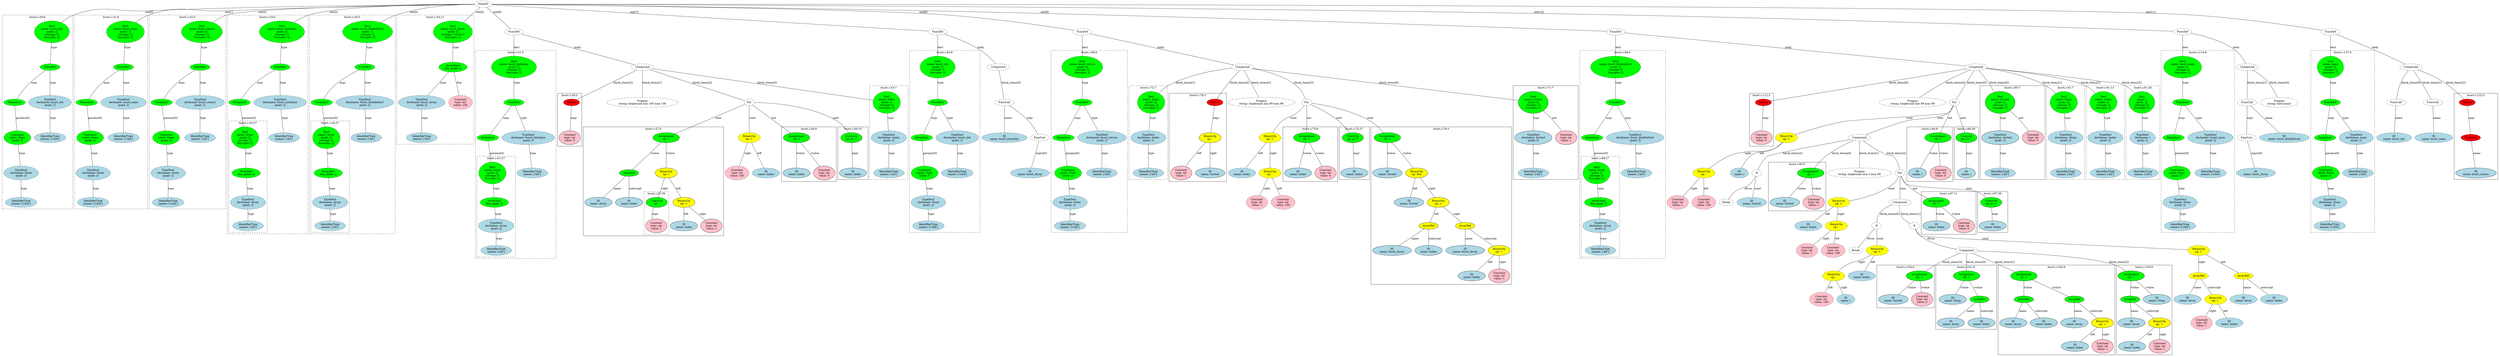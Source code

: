 strict graph "" {
	graph [bb="0,0,11063,1907.4"];
	node [label="\N"];
	subgraph cluster2 {
		graph [bb="8,790.72,318,1830.4",
			label="bsort.c:30:6",
			lheight=0.21,
			lp="163,1818.9",
			lwidth=0.90,
			style=dashed
		];
		7	[fillcolor=lightblue,
			height=0.74639,
			label="IdentifierType
names: ['void']",
			pos="91,825.59",
			style="filled,dashed",
			width=1.9053];
		6	[fillcolor=lightblue,
			height=1.041,
			label="TypeDecl
declname: None
quals: []",
			pos="91,983.15",
			style="filled,dashed",
			width=2.082];
		6 -- 7	[label=type,
			lp="103,898.96",
			pos="91,945.28 91,916.71 91,877.85 91,852.49"];
		5	[fillcolor=green,
			height=1.041,
			label="Typename
name: None
quals: []",
			pos="75,1172.5",
			style="filled,dashed",
			width=1.6303];
		5 -- 6	[label=type,
			lp="95,1088.3",
			pos="78.123,1135 80.942,1101.9 85.068,1053.6 87.885,1020.6"];
		4	[fillcolor=green,
			height=0.5,
			label=ParamList,
			pos="63,1361.9",
			style="filled,dashed",
			width=1.3179];
		4 -- 5	[label="params[0]",
			lp="97,1277.7",
			pos="64.107,1343.6 66.04,1313.4 70.066,1250.6 72.645,1210.3"];
		3	[fillcolor=green,
			height=0.5,
			label=FuncDecl,
			pos="219,1551.3",
			style="filled,dashed",
			width=1.2457];
		3 -- 4	[label=args,
			lp="148.5,1467.1",
			pos="200.78,1534.6 179.73,1516.1 144.69,1483.5 119,1451.6 100.16,1428.2 82.345,1398.1 72.057,1379.7"];
		8	[fillcolor=lightblue,
			height=1.041,
			label="TypeDecl
declname: bsort_init
quals: []",
			pos="219,1361.9",
			style="filled,dashed",
			width=2.5142];
		3 -- 8	[label=type,
			lp="231,1467.1",
			pos="219,1533 219,1502.8 219,1440 219,1399.7"];
		9	[fillcolor=lightblue,
			height=0.74639,
			label="IdentifierType
names: ['void']",
			pos="220,1172.5",
			style="filled,dashed",
			width=1.9053];
		8 -- 9	[label=type,
			lp="232,1277.7",
			pos="219.2,1324.3 219.39,1287.6 219.69,1231.9 219.86,1199.5"];
		2	[fillcolor=green,
			height=1.6303,
			label="Decl
name: bsort_init
quals: []
storage: []
funcspec: []",
			pos="227,1740.7",
			style="filled,dashed",
			width=2.082];
		2 -- 3	[label=type,
			lp="236,1656.5",
			pos="224.53,1681.9 222.88,1643.2 220.82,1594.8 219.74,1569.5"];
	}
	subgraph cluster10 {
		graph [bb="326,790.72,650,1830.4",
			label="bsort.c:31:6",
			lheight=0.21,
			lp="488,1818.9",
			lwidth=0.90,
			style=dashed
		];
		15	[fillcolor=lightblue,
			height=0.74639,
			label="IdentifierType
names: ['void']",
			pos="409,825.59",
			style="filled,dashed",
			width=1.9053];
		14	[fillcolor=lightblue,
			height=1.041,
			label="TypeDecl
declname: None
quals: []",
			pos="409,983.15",
			style="filled,dashed",
			width=2.082];
		14 -- 15	[label=type,
			lp="421,898.96",
			pos="409,945.28 409,916.71 409,877.85 409,852.49"];
		13	[fillcolor=green,
			height=1.041,
			label="Typename
name: None
quals: []",
			pos="396,1172.5",
			style="filled,dashed",
			width=1.6303];
		13 -- 14	[label=type,
			lp="415,1088.3",
			pos="398.54,1135 400.83,1101.9 404.18,1053.6 406.47,1020.6"];
		12	[fillcolor=green,
			height=0.5,
			label=ParamList,
			pos="381,1361.9",
			style="filled,dashed",
			width=1.3179];
		12 -- 13	[label="params[0]",
			lp="417,1277.7",
			pos="382.38,1343.6 384.8,1313.4 389.83,1250.6 393.06,1210.3"];
		11	[fillcolor=green,
			height=0.5,
			label=FuncDecl,
			pos="544,1551.3",
			style="filled,dashed",
			width=1.2457];
		11 -- 12	[label=args,
			lp="467.5,1467.1",
			pos="524.39,1534.9 501.76,1516.5 464.17,1484.2 437,1451.6 417.77,1428.5 400.07,1398.3 389.91,1379.8"];
		16	[fillcolor=lightblue,
			height=1.041,
			label="TypeDecl
declname: bsort_main
quals: []",
			pos="544,1361.9",
			style="filled,dashed",
			width=2.7106];
		11 -- 16	[label=type,
			lp="556,1467.1",
			pos="544,1533 544,1502.8 544,1440 544,1399.7"];
		17	[fillcolor=lightblue,
			height=0.74639,
			label="IdentifierType
names: ['void']",
			pos="544,1172.5",
			style="filled,dashed",
			width=1.9053];
		16 -- 17	[label=type,
			lp="556,1277.7",
			pos="544,1324.3 544,1287.6 544,1231.9 544,1199.5"];
		10	[fillcolor=green,
			height=1.6303,
			label="Decl
name: bsort_main
quals: []
storage: []
funcspec: []",
			pos="552,1740.7",
			style="filled,dashed",
			width=2.2785];
		10 -- 11	[label=type,
			lp="561,1656.5",
			pos="549.53,1681.9 547.88,1643.2 545.82,1594.8 544.74,1569.5"];
	}
	subgraph cluster18 {
		graph [bb="658,790.72,989,1830.4",
			label="bsort.c:32:5",
			lheight=0.21,
			lp="823.5,1818.9",
			lwidth=0.90,
			style=dashed
		];
		23	[fillcolor=lightblue,
			height=0.74639,
			label="IdentifierType
names: ['void']",
			pos="741,825.59",
			style="filled,dashed",
			width=1.9053];
		22	[fillcolor=lightblue,
			height=1.041,
			label="TypeDecl
declname: None
quals: []",
			pos="741,983.15",
			style="filled,dashed",
			width=2.082];
		22 -- 23	[label=type,
			lp="753,898.96",
			pos="741,945.28 741,916.71 741,877.85 741,852.49"];
		21	[fillcolor=green,
			height=1.041,
			label="Typename
name: None
quals: []",
			pos="731,1172.5",
			style="filled,dashed",
			width=1.6303];
		21 -- 22	[label=type,
			lp="748,1088.3",
			pos="732.95,1135 734.71,1101.9 737.29,1053.6 739.05,1020.6"];
		20	[fillcolor=green,
			height=0.5,
			label=ParamList,
			pos="713,1361.9",
			style="filled,dashed",
			width=1.3179];
		20 -- 21	[label="params[0]",
			lp="750,1277.7",
			pos="714.66,1343.6 717.56,1313.4 723.6,1250.6 727.47,1210.3"];
		19	[fillcolor=green,
			height=0.5,
			label=FuncDecl,
			pos="880,1551.3",
			style="filled,dashed",
			width=1.2457];
		19 -- 20	[label=args,
			lp="801.5,1467.1",
			pos="859.85,1535 836.59,1516.7 797.94,1484.4 770,1451.6 750.42,1428.6 732.4,1398.4 722.06,1379.8"];
		24	[fillcolor=lightblue,
			height=1.041,
			label="TypeDecl
declname: bsort_return
quals: []",
			pos="880,1361.9",
			style="filled,dashed",
			width=2.8088];
		19 -- 24	[label=type,
			lp="892,1467.1",
			pos="880,1533 880,1502.8 880,1440 880,1399.7"];
		25	[fillcolor=lightblue,
			height=0.74639,
			label="IdentifierType
names: ['int']",
			pos="880,1172.5",
			style="filled,dashed",
			width=1.8463];
		24 -- 25	[label=type,
			lp="892,1277.7",
			pos="880,1324.3 880,1287.6 880,1231.9 880,1199.5"];
		18	[fillcolor=green,
			height=1.6303,
			label="Decl
name: bsort_return
quals: []
storage: []
funcspec: []",
			pos="888,1740.7",
			style="filled,dashed",
			width=2.357];
		18 -- 19	[label=type,
			lp="897,1656.5",
			pos="885.53,1681.9 883.88,1643.2 881.82,1594.8 880.74,1569.5"];
	}
	subgraph cluster26 {
		graph [bb="997,656.77,1349,1830.4",
			label="bsort.c:33:5",
			lheight=0.21,
			lp="1173,1818.9",
			lwidth=0.90,
			style=dashed
		];
		subgraph cluster29 {
			graph [bb="1005,664.77,1173,1262.2",
				label="bsort.c:33:27",
				lheight=0.21,
				lp="1089,1250.7",
				lwidth=1.00,
				style=dashed
			];
			32	[fillcolor=lightblue,
				height=0.74639,
				label="IdentifierType
names: ['int']",
				pos="1089,699.64",
				style="filled,dashed",
				width=1.8463];
			31	[fillcolor=lightblue,
				height=1.041,
				label="TypeDecl
declname: Array
quals: []",
				pos="1089,825.59",
				style="filled,dashed",
				width=2.1017];
			31 -- 32	[label=type,
				lp="1101,762.61",
				pos="1089,788.07 1089,768.36 1089,744.49 1089,726.68"];
			30	[fillcolor=green,
				height=0.74639,
				label="ArrayDecl
dim_quals: []",
				pos="1083,983.15",
				style="filled,dashed",
				width=1.7678];
			30 -- 31	[label=type,
				lp="1099,898.96",
				pos="1084,956.11 1085,930.68 1086.5,891.75 1087.6,863.21"];
			29	[fillcolor=green,
				height=1.6303,
				label="Decl
name: Array
quals: []
storage: []
funcspec: []",
				pos="1075,1172.5",
				style="filled,dashed",
				width=1.6696];
			29 -- 30	[label=type,
				lp="1091,1088.3",
				pos="1077.5,1113.8 1078.9,1079.2 1080.8,1036.8 1081.9,1010.2"];
		}
		28	[fillcolor=green,
			height=0.5,
			label=ParamList,
			pos="1052,1361.9",
			style="filled,dashed",
			width=1.3179];
		28 -- 29	[label="params[0]",
			lp="1091,1277.7",
			pos="1054.1,1343.6 1057.2,1318.2 1063.2,1269.8 1067.9,1231"];
		27	[fillcolor=green,
			height=0.5,
			label=FuncDecl,
			pos="1229,1551.3",
			style="filled,dashed",
			width=1.2457];
		27 -- 28	[label=args,
			lp="1140.5,1467.1",
			pos="1206.6,1535.4 1180.9,1517.5 1138.2,1485.7 1108,1451.6 1088,1429 1070.4,1398.4 1060.5,1379.7"];
		33	[fillcolor=lightblue,
			height=1.041,
			label="TypeDecl
declname: bsort_Initialize
quals: []",
			pos="1229,1361.9",
			style="filled,dashed",
			width=3.1034];
		27 -- 33	[label=type,
			lp="1241,1467.1",
			pos="1229,1533 1229,1502.8 1229,1440 1229,1399.7"];
		34	[fillcolor=lightblue,
			height=0.74639,
			label="IdentifierType
names: ['int']",
			pos="1247,1172.5",
			style="filled,dashed",
			width=1.8463];
		33 -- 34	[label=type,
			lp="1250,1277.7",
			pos="1232.5,1324.3 1236,1287.6 1241.4,1231.9 1244.5,1199.5"];
		26	[fillcolor=green,
			height=1.6303,
			label="Decl
name: bsort_Initialize
quals: []
storage: []
funcspec: []",
			pos="1237,1740.7",
			style="filled,dashed",
			width=2.6713];
		26 -- 27	[label=type,
			lp="1246,1656.5",
			pos="1234.5,1681.9 1232.9,1643.2 1230.8,1594.8 1229.7,1569.5"];
	}
	subgraph cluster35 {
		graph [bb="1357,656.77,1729,1830.4",
			label="bsort.c:34:5",
			lheight=0.21,
			lp="1543,1818.9",
			lwidth=0.90,
			style=dashed
		];
		subgraph cluster38 {
			graph [bb="1365,664.77,1533,1262.2",
				label="bsort.c:34:27",
				lheight=0.21,
				lp="1449,1250.7",
				lwidth=1.00,
				style=dashed
			];
			41	[fillcolor=lightblue,
				height=0.74639,
				label="IdentifierType
names: ['int']",
				pos="1449,699.64",
				style="filled,dashed",
				width=1.8463];
			40	[fillcolor=lightblue,
				height=1.041,
				label="TypeDecl
declname: Array
quals: []",
				pos="1449,825.59",
				style="filled,dashed",
				width=2.1017];
			40 -- 41	[label=type,
				lp="1461,762.61",
				pos="1449,788.07 1449,768.36 1449,744.49 1449,726.68"];
			39	[fillcolor=green,
				height=0.74639,
				label="ArrayDecl
dim_quals: []",
				pos="1443,983.15",
				style="filled,dashed",
				width=1.7678];
			39 -- 40	[label=type,
				lp="1459,898.96",
				pos="1444,956.11 1445,930.68 1446.5,891.75 1447.6,863.21"];
			38	[fillcolor=green,
				height=1.6303,
				label="Decl
name: Array
quals: []
storage: []
funcspec: []",
				pos="1435,1172.5",
				style="filled,dashed",
				width=1.6696];
			38 -- 39	[label=type,
				lp="1451,1088.3",
				pos="1437.5,1113.8 1438.9,1079.2 1440.8,1036.8 1441.9,1010.2"];
		}
		37	[fillcolor=green,
			height=0.5,
			label=ParamList,
			pos="1412,1361.9",
			style="filled,dashed",
			width=1.3179];
		37 -- 38	[label="params[0]",
			lp="1451,1277.7",
			pos="1414.1,1343.6 1417.2,1318.2 1423.2,1269.8 1427.9,1231"];
		36	[fillcolor=green,
			height=0.5,
			label=FuncDecl,
			pos="1599,1551.3",
			style="filled,dashed",
			width=1.2457];
		36 -- 37	[label=args,
			lp="1502.5,1467.1",
			pos="1574.7,1535.8 1546.7,1518.3 1500.4,1486.8 1468,1451.6 1447.5,1429.4 1430.1,1398.7 1420.3,1379.8"];
		42	[fillcolor=lightblue,
			height=1.041,
			label="TypeDecl
declname: bsort_BubbleSort
quals: []",
			pos="1599,1361.9",
			style="filled,dashed",
			width=3.3784];
		36 -- 42	[label=type,
			lp="1611,1467.1",
			pos="1599,1533 1599,1502.8 1599,1440 1599,1399.7"];
		43	[fillcolor=lightblue,
			height=0.74639,
			label="IdentifierType
names: ['int']",
			pos="1607,1172.5",
			style="filled,dashed",
			width=1.8463];
		42 -- 43	[label=type,
			lp="1615,1277.7",
			pos="1600.6,1324.3 1602.1,1287.6 1604.5,1231.9 1605.9,1199.5"];
		35	[fillcolor=green,
			height=1.6303,
			label="Decl
name: bsort_BubbleSort
quals: []
storage: []
funcspec: []",
			pos="1611,1740.7",
			style="filled,dashed",
			width=2.9266];
		35 -- 36	[label=type,
			lp="1619,1656.5",
			pos="1607.3,1681.9 1604.8,1643.2 1601.7,1594.8 1600.1,1569.5"];
	}
	subgraph cluster44 {
		graph [bb="1737,1137.7,2076,1830.4",
			label="bsort.c:43:12",
			lheight=0.21,
			lp="1906.5,1818.9",
			lwidth=1.00,
			style=dashed
		];
		47	[fillcolor=lightblue,
			height=0.74639,
			label="IdentifierType
names: ['int']",
			pos="1845,1172.5",
			style="filled,dashed",
			width=1.8463];
		46	[fillcolor=lightblue,
			height=1.041,
			label="TypeDecl
declname: bsort_Array
quals: []",
			pos="1845,1361.9",
			style="filled,dashed",
			width=2.7891];
		46 -- 47	[label=type,
			lp="1857,1277.7",
			pos="1845,1324.3 1845,1287.6 1845,1231.9 1845,1199.5"];
		45	[fillcolor=green,
			height=0.74639,
			label="ArrayDecl
dim_quals: []",
			pos="1984,1551.3",
			style="filled,dashed",
			width=1.7678];
		45 -- 46	[label=type,
			lp="1939,1467.1",
			pos="1965.5,1525.4 1941.3,1492.8 1898.7,1435.2 1871.1,1398.1"];
		48	[fillcolor=pink,
			height=1.041,
			label="Constant
type: int
value: 100",
			pos="2016,1361.9",
			style="filled,dashed",
			width=1.4535];
		45 -- 48	[label=dim,
			lp="2011,1467.1",
			pos="1988.4,1524.2 1994,1491.8 2003.5,1436 2009.8,1399.4"];
		44	[fillcolor=green,
			height=1.6303,
			label="Decl
name: bsort_Array
quals: []
storage: ['static']
funcspec: []",
			pos="1984,1740.7",
			style="filled,dashed",
			width=2.3374];
		44 -- 45	[label=type,
			lp="1996,1656.5",
			pos="1984,1681.9 1984,1647.3 1984,1604.9 1984,1578.3"];
	}
	subgraph cluster50 {
		graph [bb="2084,524.81,2436,1641",
			label="bsort.c:51:5",
			lheight=0.21,
			lp="2260,1629.5",
			lwidth=0.90,
			style=dashed
		];
		subgraph cluster53 {
			graph [bb="2092,532.81,2260,1072.8",
				label="bsort.c:51:27",
				lheight=0.21,
				lp="2176,1061.3",
				lwidth=1.00,
				style=dashed
			];
			56	[fillcolor=lightblue,
				height=0.74639,
				label="IdentifierType
names: ['int']",
				pos="2176,567.68",
				style="filled,dashed",
				width=1.8463];
			55	[fillcolor=lightblue,
				height=1.041,
				label="TypeDecl
declname: Array
quals: []",
				pos="2176,699.64",
				style="filled,dashed",
				width=2.1017];
			55 -- 56	[label=type,
				lp="2188,630.66",
				pos="2176,662.09 2176,640.62 2176,613.99 2176,594.67"];
			54	[fillcolor=green,
				height=0.74639,
				label="ArrayDecl
dim_quals: []",
				pos="2170,825.59",
				style="filled,dashed",
				width=1.7678];
			54 -- 55	[label=type,
				lp="2186,762.61",
				pos="2171.3,798.61 2172.1,780.86 2173.3,757.08 2174.2,737.4"];
			53	[fillcolor=green,
				height=1.6303,
				label="Decl
name: Array
quals: []
storage: []
funcspec: []",
				pos="2162,983.15",
				style="filled,dashed",
				width=1.6696];
			53 -- 54	[label=type,
				lp="2179,898.96",
				pos="2165,924.23 2166.2,899.69 2167.6,872.34 2168.7,852.84"];
		}
		52	[fillcolor=green,
			height=0.5,
			label=ParamList,
			pos="2139,1172.5",
			style="filled,dashed",
			width=1.3179];
		52 -- 53	[label="params[0]",
			lp="2178,1088.3",
			pos="2141.1,1154.2 2144.2,1128.9 2150.2,1080.4 2154.9,1041.6"];
		51	[fillcolor=green,
			height=0.5,
			label=FuncDecl,
			pos="2252,1361.9",
			style="filled,dashed",
			width=1.2457];
		51 -- 52	[label=args,
			lp="2217.5,1277.7",
			pos="2242,1344.3 2220.6,1308.8 2170.7,1226.1 2149.2,1190.4"];
		57	[fillcolor=lightblue,
			height=1.041,
			label="TypeDecl
declname: bsort_Initialize
quals: []",
			pos="2316,1172.5",
			style="filled,dashed",
			width=3.1034];
		51 -- 57	[label=type,
			lp="2295,1277.7",
			pos="2257.8,1344 2268.1,1313.9 2289.7,1250.5 2303.5,1210.1"];
		58	[fillcolor=lightblue,
			height=0.74639,
			label="IdentifierType
names: ['int']",
			pos="2334,983.15",
			style="filled,dashed",
			width=1.8463];
		57 -- 58	[label=type,
			lp="2337,1088.3",
			pos="2319.5,1135 2323,1098.2 2328.4,1042.5 2331.5,1010.1"];
		50	[fillcolor=green,
			height=1.6303,
			label="Decl
name: bsort_Initialize
quals: []
storage: []
funcspec: []",
			pos="2252,1551.3",
			style="filled,dashed",
			width=2.6713];
		50 -- 51	[label=type,
			lp="2264,1467.1",
			pos="2252,1492.5 2252,1453.8 2252,1405.5 2252,1380.2"];
	}
	subgraph cluster60 {
		graph [bb="3850,948.28,4018,1451.6",
			label="bsort.c:53:7",
			lheight=0.21,
			lp="3934,1440.1",
			lwidth=0.90,
			style=dashed
		];
		62	[fillcolor=lightblue,
			height=0.74639,
			label="IdentifierType
names: ['int']",
			pos="3934,983.15",
			style="filled,dashed",
			width=1.8463];
		61	[fillcolor=lightblue,
			height=1.041,
			label="TypeDecl
declname: Index
quals: []",
			pos="3934,1172.5",
			style="filled,dashed",
			width=2.1017];
		61 -- 62	[label=type,
			lp="3946,1088.3",
			pos="3934,1135 3934,1098.2 3934,1042.5 3934,1010.1"];
		60	[fillcolor=green,
			height=1.6303,
			label="Decl
name: Index
quals: []
storage: []
funcspec: []",
			pos="3926,1361.9",
			style="filled,dashed",
			width=1.6696];
		60 -- 61	[label=type,
			lp="3942,1277.7",
			pos="3928.5,1303.2 3929.8,1272.8 3931.3,1236.6 3932.4,1210.1"];
	}
	subgraph cluster65 {
		graph [bb="3452,937.67,3698,1230.4",
			label="bsort.c:56:9",
			lheight=0.21,
			lp="3575,1218.9",
			lwidth=0.90
		];
		66	[fillcolor=lightblue,
			height=0.74639,
			label="ID
name: Index",
			pos="3520,983.15",
			style=filled,
			width=1.6696];
		65	[fillcolor=green,
			height=0.74639,
			label="Assignment
op: =",
			pos="3520,1172.5",
			style=filled,
			width=1.6106];
		65 -- 66	[label=lvalue,
			lp="3537,1088.3",
			pos="3520,1145.5 3520,1109.8 3520,1046 3520,1010.3"];
		67	[fillcolor=pink,
			height=1.041,
			label="Constant
type: int
value: 0",
			pos="3644,983.15",
			style=filled,
			width=1.2767];
		65 -- 67	[label=rvalue,
			lp="3601,1088.3",
			pos="3538,1146.6 3552.1,1126.8 3572.2,1098.3 3589,1072.8 3601,1054.7 3613.8,1034.1 3624.1,1017.3"];
	}
	subgraph cluster71 {
		graph [bb="3706,948.28,3842,1230.4",
			label="bsort.c:56:33",
			lheight=0.21,
			lp="3774,1218.9",
			lwidth=1.00
		];
		72	[fillcolor=lightblue,
			height=0.74639,
			label="ID
name: Index",
			pos="3774,983.15",
			style=filled,
			width=1.6696];
		71	[fillcolor=green,
			height=0.74639,
			label="UnaryOp
op: p++",
			pos="3767,1172.5",
			style=filled,
			width=1.316];
		71 -- 72	[label=expr,
			lp="3783.5,1088.3",
			pos="3768,1145.5 3769.3,1109.8 3771.7,1046 3773,1010.3"];
	}
	subgraph cluster73 {
		graph [bb="2560,646.16,3192,1230.4",
			label="bsort.c:57:5",
			lheight=0.21,
			lp="2876,1218.9",
			lwidth=0.90
		];
		subgraph cluster81 {
			graph [bb="2836,654.16,2946,883.46",
				label="bsort.c:57:39",
				lheight=0.21,
				lp="2891,871.96",
				lwidth=1.00,
				style=dashed
			];
			82	[fillcolor=pink,
				height=1.041,
				label="Constant
type: int
value: 1",
				pos="2890,699.64",
				style=filled,
				width=1.2767];
			81	[fillcolor=green,
				height=0.74639,
				label="UnaryOp
op: -",
				pos="2891,825.59",
				style=filled,
				width=1.316];
			81 -- 82	[label=expr,
				lp="2887.5,762.61",
				pos="2881.9,799.15 2879.1,790.11 2876.4,779.77 2875,770.11 2873.4,758.88 2874.9,746.74 2877.4,735.81"];
		}
		75	[fillcolor=lightblue,
			height=0.74639,
			label="ID
name: Array",
			pos="2628,825.59",
			style=filled,
			width=1.6696];
		74	[fillcolor=green,
			height=0.5,
			label=ArrayRef,
			pos="2766,983.15",
			style=filled,
			width=1.2277];
		74 -- 75	[label=name,
			lp="2712.5,898.96",
			pos="2751.8,966.09 2727.5,938.76 2678.1,883.08 2649.6,850.94"];
		76	[fillcolor=lightblue,
			height=0.74639,
			label="ID
name: Index",
			pos="2766,825.59",
			style=filled,
			width=1.6696];
		74 -- 76	[label=subscript,
			lp="2790.5,898.96",
			pos="2766,964.91 2766,937.7 2766,884.61 2766,852.7"];
		73	[fillcolor=green,
			height=0.74639,
			label="Assignment
op: =",
			pos="2971,1172.5",
			style=filled,
			width=1.6106];
		73 -- 74	[label=lvalue,
			lp="2904,1088.3",
			pos="2945.5,1148.2 2903.1,1109.4 2819.3,1032.8 2783.2,999.86"];
		77	[fillcolor=yellow,
			height=0.74639,
			label="BinaryOp
op: *",
			pos="2971,983.15",
			style=filled,
			width=1.3749];
		73 -- 77	[label=rvalue,
			lp="2988,1088.3",
			pos="2971,1145.5 2971,1109.8 2971,1046 2971,1010.3"];
		77 -- 81	[label=right,
			lp="2944,898.96",
			pos="2958.1,957.16 2943.2,928.13 2918.7,880.52 2903.8,851.52"];
		78	[fillcolor=yellow,
			height=0.74639,
			label="BinaryOp
op: +",
			pos="3014,825.59",
			style=filled,
			width=1.3749];
		77 -- 78	[label=left,
			lp="3005.5,898.96",
			pos="2978.1,956.46 2986.1,927.64 2998.9,881.15 3006.9,852.32"];
		79	[fillcolor=lightblue,
			height=0.74639,
			label="ID
name: Index",
			pos="3014,699.64",
			style=filled,
			width=1.6696];
		78 -- 79	[label=left,
			lp="3023.5,762.61",
			pos="3014,798.61 3014,777.45 3014,747.73 3014,726.59"];
		80	[fillcolor=pink,
			height=1.041,
			label="Constant
type: int
value: 1",
			pos="3138,699.64",
			style=filled,
			width=1.2767];
		78 -- 80	[label=right,
			lp="3097,762.61",
			pos="3037,801.57 3057.5,781.12 3087.4,751.17 3109.4,729.2"];
	}
	subgraph cluster83 {
		graph [bb="2444,1127.1,2552,1410.9",
			label="bsort.c:59:3",
			lheight=0.21,
			lp="2498,1399.4",
			lwidth=0.90
		];
		84	[fillcolor=pink,
			height=1.041,
			label="Constant
type: int
value: 0",
			pos="2498,1172.5",
			style=filled,
			width=1.2767];
		83	[fillcolor=red,
			height=0.5,
			label=Return,
			pos="2506,1361.9",
			style=filled,
			width=0.95686];
		83 -- 84	[label=expr,
			lp="2515.5,1277.7",
			pos="2505.3,1343.6 2504,1313.4 2501.3,1250.6 2499.6,1210.3"];
	}
	subgraph cluster86 {
		graph [bb="4026,664.77,4336,1641",
			label="bsort.c:63:6",
			lheight=0.21,
			lp="4181,1629.5",
			lwidth=0.90,
			style=dashed
		];
		91	[fillcolor=lightblue,
			height=0.74639,
			label="IdentifierType
names: ['void']",
			pos="4109,699.64",
			style="filled,dashed",
			width=1.9053];
		90	[fillcolor=lightblue,
			height=1.041,
			label="TypeDecl
declname: None
quals: []",
			pos="4109,825.59",
			style="filled,dashed",
			width=2.082];
		90 -- 91	[label=type,
			lp="4121,762.61",
			pos="4109,788.07 4109,768.36 4109,744.49 4109,726.68"];
		89	[fillcolor=green,
			height=1.041,
			label="Typename
name: None
quals: []",
			pos="4093,983.15",
			style="filled,dashed",
			width=1.6303];
		89 -- 90	[label=type,
			lp="4114,898.96",
			pos="4096.8,945.68 4099.3,920.8 4102.7,887.99 4105.2,863.1"];
		88	[fillcolor=green,
			height=0.5,
			label=ParamList,
			pos="4081,1172.5",
			style="filled,dashed",
			width=1.3179];
		88 -- 89	[label="params[0]",
			lp="4115,1088.3",
			pos="4082.1,1154.2 4084,1124.1 4088.1,1061.2 4090.6,1020.9"];
		87	[fillcolor=green,
			height=0.5,
			label=FuncDecl,
			pos="4118,1361.9",
			style="filled,dashed",
			width=1.2457];
		87 -- 88	[label=args,
			lp="4114.5,1277.7",
			pos="4114.7,1344 4107.6,1308.4 4091.4,1226.3 4084.4,1190.6"];
		92	[fillcolor=lightblue,
			height=1.041,
			label="TypeDecl
declname: bsort_init
quals: []",
			pos="4237,1172.5",
			style="filled,dashed",
			width=2.5142];
		87 -- 92	[label=type,
			lp="4186,1277.7",
			pos="4128.6,1344.3 4147.7,1314.1 4188.6,1249.7 4214.4,1209.2"];
		93	[fillcolor=lightblue,
			height=0.74639,
			label="IdentifierType
names: ['void']",
			pos="4238,983.15",
			style="filled,dashed",
			width=1.9053];
		92 -- 93	[label=type,
			lp="4250,1088.3",
			pos="4237.2,1135 4237.4,1098.2 4237.7,1042.5 4237.9,1010.1"];
		86	[fillcolor=green,
			height=1.6303,
			label="Decl
name: bsort_init
quals: []
storage: []
funcspec: []",
			pos="4118,1551.3",
			style="filled,dashed",
			width=2.082];
		86 -- 87	[label=type,
			lp="4130,1467.1",
			pos="4118,1492.5 4118,1453.8 4118,1405.5 4118,1380.2"];
	}
	subgraph cluster100 {
		graph [bb="4650,664.77,4981,1641",
			label="bsort.c:69:5",
			lheight=0.21,
			lp="4815.5,1629.5",
			lwidth=0.90,
			style=dashed
		];
		105	[fillcolor=lightblue,
			height=0.74639,
			label="IdentifierType
names: ['void']",
			pos="4733,699.64",
			style="filled,dashed",
			width=1.9053];
		104	[fillcolor=lightblue,
			height=1.041,
			label="TypeDecl
declname: None
quals: []",
			pos="4733,825.59",
			style="filled,dashed",
			width=2.082];
		104 -- 105	[label=type,
			lp="4745,762.61",
			pos="4733,788.07 4733,768.36 4733,744.49 4733,726.68"];
		103	[fillcolor=green,
			height=1.041,
			label="Typename
name: None
quals: []",
			pos="4724,983.15",
			style="filled,dashed",
			width=1.6303];
		103 -- 104	[label=type,
			lp="4742,898.96",
			pos="4726.1,945.68 4727.5,920.8 4729.4,887.99 4730.9,863.1"];
		102	[fillcolor=green,
			height=0.5,
			label=ParamList,
			pos="4705,1172.5",
			style="filled,dashed",
			width=1.3179];
		102 -- 103	[label="params[0]",
			lp="4742,1088.3",
			pos="4706.8,1154.2 4709.8,1124 4716.2,1060.8 4720.3,1020.6"];
		101	[fillcolor=green,
			height=0.5,
			label=FuncDecl,
			pos="4784,1361.9",
			style="filled,dashed",
			width=1.2457];
		101 -- 102	[label=args,
			lp="4763.5,1277.7",
			pos="4776.8,1344 4761.8,1308.4 4727.2,1226.3 4712.2,1190.6"];
		106	[fillcolor=lightblue,
			height=1.041,
			label="TypeDecl
declname: bsort_return
quals: []",
			pos="4872,1172.5",
			style="filled,dashed",
			width=2.8088];
		101 -- 106	[label=type,
			lp="4838,1277.7",
			pos="4792,1344 4806.1,1313.8 4836,1250.1 4855,1209.7"];
		107	[fillcolor=lightblue,
			height=0.74639,
			label="IdentifierType
names: ['int']",
			pos="4872,983.15",
			style="filled,dashed",
			width=1.8463];
		106 -- 107	[label=type,
			lp="4884,1088.3",
			pos="4872,1135 4872,1098.2 4872,1042.5 4872,1010.1"];
		100	[fillcolor=green,
			height=1.6303,
			label="Decl
name: bsort_return
quals: []
storage: []
funcspec: []",
			pos="4784,1551.3",
			style="filled,dashed",
			width=2.357];
		100 -- 101	[label=type,
			lp="4796,1467.1",
			pos="4784,1492.5 4784,1453.8 4784,1405.5 4784,1380.2"];
	}
	subgraph cluster109 {
		graph [bb="6706,948.28,6990,1451.6",
			label="bsort.c:71:7",
			lheight=0.21,
			lp="6848,1440.1",
			lwidth=0.90
		];
		111	[fillcolor=lightblue,
			height=0.74639,
			label="IdentifierType
names: ['int']",
			pos="6793,983.15",
			style="filled,dashed",
			width=1.8463];
		110	[fillcolor=lightblue,
			height=1.041,
			label="TypeDecl
declname: Sorted
quals: []",
			pos="6793,1172.5",
			style=filled,
			width=2.1999];
		110 -- 111	[label=type,
			lp="6805,1088.3",
			pos="6793,1135 6793,1098.2 6793,1042.5 6793,1010.1"];
		109	[fillcolor=green,
			height=1.6303,
			label="Decl
name: Sorted
quals: []
storage: []
funcspec: []",
			pos="6793,1361.9",
			style=filled,
			width=1.7481];
		109 -- 110	[label=type,
			lp="6805,1277.7",
			pos="6793,1303.2 6793,1272.8 6793,1236.6 6793,1210.1"];
		112	[fillcolor=pink,
			height=1.041,
			label="Constant
type: int
value: 1",
			pos="6936,1172.5",
			style=filled,
			width=1.2767];
		109 -- 112	[label=init,
			lp="6884.5,1277.7",
			pos="6834.6,1317.6 6849.8,1300.8 6866.8,1281.2 6881,1262.2 6894.1,1244.7 6907.1,1223.9 6917.2,1206.9"];
	}
	subgraph cluster113 {
		graph [bb="4989,948.28,5157,1451.6",
			label="bsort.c:72:7",
			lheight=0.21,
			lp="5073,1440.1",
			lwidth=0.90,
			style=dashed
		];
		115	[fillcolor=lightblue,
			height=0.74639,
			label="IdentifierType
names: ['int']",
			pos="5073,983.15",
			style="filled,dashed",
			width=1.8463];
		114	[fillcolor=lightblue,
			height=1.041,
			label="TypeDecl
declname: Index
quals: []",
			pos="5073,1172.5",
			style="filled,dashed",
			width=2.1017];
		114 -- 115	[label=type,
			lp="5085,1088.3",
			pos="5073,1135 5073,1098.2 5073,1042.5 5073,1010.1"];
		113	[fillcolor=green,
			height=1.6303,
			label="Decl
name: Index
quals: []
storage: []
funcspec: []",
			pos="5085,1361.9",
			style="filled,dashed",
			width=1.6696];
		113 -- 114	[label=type,
			lp="5093,1277.7",
			pos="5081.3,1303.2 5079.4,1272.8 5077,1236.6 5075.3,1210.1"];
	}
	subgraph cluster118 {
		graph [bb="5675,937.67,5921,1230.4",
			label="bsort.c:75:9",
			lheight=0.21,
			lp="5798,1218.9",
			lwidth=0.90
		];
		119	[fillcolor=lightblue,
			height=0.74639,
			label="ID
name: Index",
			pos="5743,983.15",
			style=filled,
			width=1.6696];
		118	[fillcolor=green,
			height=0.74639,
			label="Assignment
op: =",
			pos="5776,1172.5",
			style=filled,
			width=1.6106];
		118 -- 119	[label=lvalue,
			lp="5780,1088.3",
			pos="5771.4,1145.5 5765.1,1109.7 5753.8,1045.7 5747.5,1010"];
		120	[fillcolor=pink,
			height=1.041,
			label="Constant
type: int
value: 0",
			pos="5867,983.15",
			style=filled,
			width=1.2767];
		118 -- 120	[label=rvalue,
			lp="5836,1088.3",
			pos="5788.3,1146.3 5804.3,1113.2 5832.5,1055.1 5850.5,1018.2"];
	}
	subgraph cluster126 {
		graph [bb="5929,948.28,6065,1230.4",
			label="bsort.c:75:37",
			lheight=0.21,
			lp="5997,1218.9",
			lwidth=1.00
		];
		127	[fillcolor=lightblue,
			height=0.74639,
			label="ID
name: Index",
			pos="5997,983.15",
			style=filled,
			width=1.6696];
		126	[fillcolor=green,
			height=0.74639,
			label="UnaryOp
op: p++",
			pos="5990,1172.5",
			style=filled,
			width=1.316];
		126 -- 127	[label=expr,
			lp="6006.5,1088.3",
			pos="5991,1145.5 5992.3,1109.8 5994.7,1046 5996,1010.3"];
	}
	subgraph cluster128 {
		graph [bb="6073,385.86,6698,1230.4",
			label="bsort.c:76:5",
			lheight=0.21,
			lp="6385.5,1218.9",
			lwidth=0.90
		];
		129	[fillcolor=lightblue,
			height=0.74639,
			label="ID
name: Sorted",
			pos="6144,983.15",
			style=filled,
			width=1.7481];
		128	[fillcolor=green,
			height=0.74639,
			label="Assignment
op: =",
			pos="6144,1172.5",
			style=filled,
			width=1.6106];
		128 -- 129	[label=lvalue,
			lp="6161,1088.3",
			pos="6144,1145.5 6144,1109.8 6144,1046 6144,1010.3"];
		130	[fillcolor=yellow,
			height=0.74639,
			label="BinaryOp
op: &&",
			pos="6274,983.15",
			style=filled,
			width=1.3749];
		128 -- 130	[label=rvalue,
			lp="6228,1088.3",
			pos="6162.4,1147 6177.2,1127.2 6198.3,1098.5 6216,1072.8 6230.7,1051.5 6246.8,1026.8 6258.3,1008.8"];
		131	[fillcolor=lightblue,
			height=0.74639,
			label="ID
name: Sorted",
			pos="6240,825.59",
			style=filled,
			width=1.7481];
		130 -- 131	[label=left,
			lp="6266.5,898.96",
			pos="6268.3,956.11 6262,927.31 6251.9,881.18 6245.7,852.45"];
		132	[fillcolor=yellow,
			height=0.74639,
			label="BinaryOp
op: <",
			pos="6370,825.59",
			style=filled,
			width=1.3749];
		130 -- 132	[label=right,
			lp="6341,898.96",
			pos="6289.2,957.5 6307.1,928.46 6336.7,880.48 6354.7,851.38"];
		133	[fillcolor=yellow,
			height=0.5,
			label=ArrayRef,
			pos="6327,699.64",
			style=filled,
			width=1.2277];
		132 -- 133	[label=left,
			lp="6361.5,762.61",
			pos="6361.1,798.91 6352.6,774.51 6340.1,738.54 6332.9,717.56"];
		136	[fillcolor=yellow,
			height=0.5,
			label=ArrayRef,
			pos="6489,699.64",
			style=filled,
			width=1.2277];
		132 -- 136	[label=right,
			lp="6450,762.61",
			pos="6392.4,801.28 6416.1,776.59 6452.9,738.28 6473.5,716.75"];
		134	[fillcolor=lightblue,
			height=0.74639,
			label="ID
name: bsort_Array",
			pos="6165,567.68",
			style=filled,
			width=2.3374];
		133 -- 134	[label=name,
			lp="6266.5,630.66",
			pos="6307.8,683.22 6280,660.9 6228.2,619.37 6195.2,592.92"];
		135	[fillcolor=lightblue,
			height=0.74639,
			label="ID
name: Index",
			pos="6327,567.68",
			style=filled,
			width=1.6696];
		133 -- 135	[label=subscript,
			lp="6351.5,630.66",
			pos="6327,681.38 6327,659.29 6327,620.79 6327,595.02"];
		137	[fillcolor=lightblue,
			height=0.74639,
			label="ID
name: bsort_Array",
			pos="6489,567.68",
			style=filled,
			width=2.3374];
		136 -- 137	[label=name,
			lp="6504.5,630.66",
			pos="6489,681.38 6489,659.29 6489,620.79 6489,595.02"];
		138	[fillcolor=yellow,
			height=0.74639,
			label="BinaryOp
op: +",
			pos="6641,567.68",
			style=filled,
			width=1.3749];
		136 -- 138	[label=subscript,
			lp="6599.5,630.66",
			pos="6507.3,682.96 6534.3,659.94 6584.6,616.89 6615.2,590.71"];
		139	[fillcolor=lightblue,
			height=0.74639,
			label="ID
name: Index",
			pos="6519,431.34",
			style=filled,
			width=1.6696];
		138 -- 139	[label=left,
			lp="6600.5,504.71",
			pos="6619.7,543.28 6597.6,518.92 6563.2,480.97 6540.8,456.37"];
		140	[fillcolor=pink,
			height=1.041,
			label="Constant
type: int
value: 1",
			pos="6643,431.34",
			style=filled,
			width=1.2767];
		138 -- 140	[label=right,
			lp="6655,504.71",
			pos="6641.4,540.78 6641.7,520.35 6642.1,491.59 6642.5,468.83"];
	}
	subgraph cluster141 {
		graph [bb="5165,937.67,5417,1410.9",
			label="bsort.c:78:3",
			lheight=0.21,
			lp="5291,1399.4",
			lwidth=0.90
		];
		143	[fillcolor=pink,
			height=1.041,
			label="Constant
type: int
value: 1",
			pos="5219,983.15",
			style=filled,
			width=1.2767];
		142	[fillcolor=yellow,
			height=0.74639,
			label="BinaryOp
op: -",
			pos="5346,1172.5",
			style=filled,
			width=1.3749];
		142 -- 143	[label=left,
			lp="5299.5,1088.3",
			pos="5327.4,1147.2 5312.6,1127.4 5291.4,1098.7 5274,1072.8 5261.9,1054.8 5249,1034.2 5238.8,1017.4"];
		144	[fillcolor=lightblue,
			height=0.74639,
			label="ID
name: Sorted",
			pos="5346,983.15",
			style=filled,
			width=1.7481];
		142 -- 144	[label=right,
			lp="5359,1088.3",
			pos="5346,1145.5 5346,1109.8 5346,1046 5346,1010.3"];
		141	[fillcolor=red,
			height=0.5,
			label=Return,
			pos="5366,1361.9",
			style=filled,
			width=0.95686];
		141 -- 142	[label=expr,
			lp="5370.5,1277.7",
			pos="5364.2,1343.6 5360.6,1310.5 5352.9,1238.2 5348.8,1199.4"];
	}
	subgraph cluster146 {
		graph [bb="6998,524.81,7370,1641",
			label="bsort.c:88:5",
			lheight=0.21,
			lp="7184,1629.5",
			lwidth=0.90,
			style=dashed
		];
		subgraph cluster149 {
			graph [bb="7006,532.81,7174,1072.8",
				label="bsort.c:88:27",
				lheight=0.21,
				lp="7090,1061.3",
				lwidth=1.00,
				style=dashed
			];
			152	[fillcolor=lightblue,
				height=0.74639,
				label="IdentifierType
names: ['int']",
				pos="7090,567.68",
				style="filled,dashed",
				width=1.8463];
			151	[fillcolor=lightblue,
				height=1.041,
				label="TypeDecl
declname: Array
quals: []",
				pos="7090,699.64",
				style="filled,dashed",
				width=2.1017];
			151 -- 152	[label=type,
				lp="7102,630.66",
				pos="7090,662.09 7090,640.62 7090,613.99 7090,594.67"];
			150	[fillcolor=green,
				height=0.74639,
				label="ArrayDecl
dim_quals: []",
				pos="7084,825.59",
				style="filled,dashed",
				width=1.7678];
			150 -- 151	[label=type,
				lp="7100,762.61",
				pos="7085.3,798.61 7086.1,780.86 7087.3,757.08 7088.2,737.4"];
			149	[fillcolor=green,
				height=1.6303,
				label="Decl
name: Array
quals: []
storage: []
funcspec: []",
				pos="7076,983.15",
				style="filled,dashed",
				width=1.6696];
			149 -- 150	[label=type,
				lp="7093,898.96",
				pos="7079,924.23 7080.2,899.69 7081.6,872.34 7082.7,852.84"];
		}
		148	[fillcolor=green,
			height=0.5,
			label=ParamList,
			pos="7053,1172.5",
			style="filled,dashed",
			width=1.3179];
		148 -- 149	[label="params[0]",
			lp="7092,1088.3",
			pos="7055.1,1154.2 7058.2,1128.9 7064.2,1080.4 7068.9,1041.6"];
		147	[fillcolor=green,
			height=0.5,
			label=FuncDecl,
			pos="7175,1361.9",
			style="filled,dashed",
			width=1.2457];
		147 -- 148	[label=args,
			lp="7135.5,1277.7",
			pos="7163.7,1344.2 7150.4,1324.7 7127.9,1291.3 7109,1262.2 7092.8,1237.3 7074.5,1208.2 7063.4,1190.3"];
		153	[fillcolor=lightblue,
			height=1.041,
			label="TypeDecl
declname: bsort_BubbleSort
quals: []",
			pos="7240,1172.5",
			style="filled,dashed",
			width=3.3784];
		147 -- 153	[label=type,
			lp="7218,1277.7",
			pos="7180.9,1344 7191.3,1313.9 7213.3,1250.5 7227.3,1210.1"];
		154	[fillcolor=lightblue,
			height=0.74639,
			label="IdentifierType
names: ['int']",
			pos="7248,983.15",
			style="filled,dashed",
			width=1.8463];
		153 -- 154	[label=type,
			lp="7256,1088.3",
			pos="7241.6,1135 7243.1,1098.2 7245.5,1042.5 7246.9,1010.1"];
		146	[fillcolor=green,
			height=1.6303,
			label="Decl
name: bsort_BubbleSort
quals: []
storage: []
funcspec: []",
			pos="7175,1551.3",
			style="filled,dashed",
			width=2.9266];
		146 -- 147	[label=type,
			lp="7187,1467.1",
			pos="7175,1492.5 7175,1453.8 7175,1405.5 7175,1380.2"];
	}
	subgraph cluster156 {
		graph [bb="8778,948.28,9062,1451.6",
			label="bsort.c:90:7",
			lheight=0.21,
			lp="8920,1440.1",
			lwidth=0.90
		];
		158	[fillcolor=lightblue,
			height=0.74639,
			label="IdentifierType
names: ['int']",
			pos="8865,983.15",
			style="filled,dashed",
			width=1.8463];
		157	[fillcolor=lightblue,
			height=1.041,
			label="TypeDecl
declname: Sorted
quals: []",
			pos="8865,1172.5",
			style=filled,
			width=2.1999];
		157 -- 158	[label=type,
			lp="8877,1088.3",
			pos="8865,1135 8865,1098.2 8865,1042.5 8865,1010.1"];
		156	[fillcolor=green,
			height=1.6303,
			label="Decl
name: Sorted
quals: []
storage: []
funcspec: []",
			pos="8865,1361.9",
			style=filled,
			width=1.7481];
		156 -- 157	[label=type,
			lp="8877,1277.7",
			pos="8865,1303.2 8865,1272.8 8865,1236.6 8865,1210.1"];
		159	[fillcolor=pink,
			height=1.041,
			label="Constant
type: int
value: 0",
			pos="9008,1172.5",
			style=filled,
			width=1.2767];
		156 -- 159	[label=init,
			lp="8956.5,1277.7",
			pos="8906.6,1317.6 8921.8,1300.8 8938.8,1281.2 8953,1262.2 8966.1,1244.7 8979.1,1223.9 8989.2,1206.9"];
	}
	subgraph cluster160 {
		graph [bb="9070,948.28,9240,1451.6",
			label="bsort.c:91:7",
			lheight=0.21,
			lp="9155,1440.1",
			lwidth=0.90,
			style=dashed
		];
		162	[fillcolor=lightblue,
			height=0.74639,
			label="IdentifierType
names: ['int']",
			pos="9155,983.15",
			style="filled,dashed",
			width=1.8463];
		161	[fillcolor=lightblue,
			height=1.041,
			label="TypeDecl
declname: Temp
quals: []",
			pos="9155,1172.5",
			style="filled,dashed",
			width=2.141];
		161 -- 162	[label=type,
			lp="9167,1088.3",
			pos="9155,1135 9155,1098.2 9155,1042.5 9155,1010.1"];
		160	[fillcolor=green,
			height=1.6303,
			label="Decl
name: Temp
quals: []
storage: []
funcspec: []",
			pos="9147,1361.9",
			style="filled,dashed",
			width=1.6892];
		160 -- 161	[label=type,
			lp="9163,1277.7",
			pos="9149.5,1303.2 9150.8,1272.8 9152.3,1236.6 9153.4,1210.1"];
	}
	subgraph cluster163 {
		graph [bb="9248,948.28,9416,1451.6",
			label="bsort.c:91:13",
			lheight=0.21,
			lp="9332,1440.1",
			lwidth=1.00,
			style=dashed
		];
		165	[fillcolor=lightblue,
			height=0.74639,
			label="IdentifierType
names: ['int']",
			pos="9332,983.15",
			style="filled,dashed",
			width=1.8463];
		164	[fillcolor=lightblue,
			height=1.041,
			label="TypeDecl
declname: Index
quals: []",
			pos="9332,1172.5",
			style="filled,dashed",
			width=2.1017];
		164 -- 165	[label=type,
			lp="9344,1088.3",
			pos="9332,1135 9332,1098.2 9332,1042.5 9332,1010.1"];
		163	[fillcolor=green,
			height=1.6303,
			label="Decl
name: Index
quals: []
storage: []
funcspec: []",
			pos="9324,1361.9",
			style="filled,dashed",
			width=1.6696];
		163 -- 164	[label=type,
			lp="9340,1277.7",
			pos="9326.5,1303.2 9327.8,1272.8 9329.3,1236.6 9330.4,1210.1"];
	}
	subgraph cluster166 {
		graph [bb="9424,948.28,9572,1451.6",
			label="bsort.c:91:20",
			lheight=0.21,
			lp="9498,1440.1",
			lwidth=1.00,
			style=dashed
		];
		168	[fillcolor=lightblue,
			height=0.74639,
			label="IdentifierType
names: ['int']",
			pos="9498,983.15",
			style="filled,dashed",
			width=1.8463];
		167	[fillcolor=lightblue,
			height=1.041,
			label="TypeDecl
declname: i
quals: []",
			pos="9496,1172.5",
			style="filled,dashed",
			width=1.5713];
		167 -- 168	[label=type,
			lp="9509,1088.3",
			pos="9496.4,1135 9496.8,1098.2 9497.4,1042.5 9497.7,1010.1"];
		166	[fillcolor=green,
			height=1.6303,
			label="Decl
name: i
quals: []
storage: []
funcspec: []",
			pos="9493,1361.9",
			style="filled,dashed",
			width=1.591];
		166 -- 167	[label=type,
			lp="9507,1277.7",
			pos="9493.9,1303.2 9494.4,1272.8 9495,1236.6 9495.4,1210.1"];
	}
	subgraph cluster171 {
		graph [bb="8444,937.67,8652,1230.4",
			label="bsort.c:94:9",
			lheight=0.21,
			lp="8548,1218.9",
			lwidth=0.90
		];
		172	[fillcolor=lightblue,
			height=0.74639,
			label="ID
name: i",
			pos="8493,983.15",
			style=filled,
			width=1.1392];
		171	[fillcolor=green,
			height=0.74639,
			label="Assignment
op: =",
			pos="8586,1172.5",
			style=filled,
			width=1.6106];
		171 -- 172	[label=lvalue,
			lp="8565,1088.3",
			pos="8573.5,1146.3 8555.6,1110.3 8523.1,1044.8 8505.3,1009"];
		173	[fillcolor=pink,
			height=1.041,
			label="Constant
type: int
value: 0",
			pos="8598,983.15",
			style=filled,
			width=1.2767];
		171 -- 173	[label=rvalue,
			lp="8609,1088.3",
			pos="8587.7,1145.5 8589.7,1113 8593.3,1057.3 8595.7,1020.6"];
	}
	subgraph cluster179 {
		graph [bb="8660,948.28,8770,1230.4",
			label="bsort.c:94:29",
			lheight=0.21,
			lp="8715,1218.9",
			lwidth=1.00
		];
		180	[fillcolor=lightblue,
			height=0.74639,
			label="ID
name: i",
			pos="8715,983.15",
			style=filled,
			width=1.1392];
		179	[fillcolor=green,
			height=0.74639,
			label="UnaryOp
op: p++",
			pos="8715,1172.5",
			style=filled,
			width=1.316];
		179 -- 180	[label=expr,
			lp="8727.5,1088.3",
			pos="8715,1145.5 8715,1109.8 8715,1046 8715,1010.3"];
	}
	subgraph cluster182 {
		graph [bb="7828,780.11,8080,1041",
			label="bsort.c:95:5",
			lheight=0.21,
			lp="7954,1029.5",
			lwidth=0.90
		];
		183	[fillcolor=lightblue,
			height=0.74639,
			label="ID
name: Sorted",
			pos="7899,825.59",
			style=filled,
			width=1.7481];
		182	[fillcolor=green,
			height=0.74639,
			label="Assignment
op: =",
			pos="8012,983.15",
			style=filled,
			width=1.6106];
		182 -- 183	[label=lvalue,
			lp="7973,898.96",
			pos="7994.1,957.5 7973,928.46 7938.1,880.48 7917,851.38"];
		184	[fillcolor=pink,
			height=1.041,
			label="Constant
type: int
value: 1",
			pos="8026,825.59",
			style=filled,
			width=1.2767];
		182 -- 184	[label=rvalue,
			lp="8037,898.96",
			pos="8014.3,956.11 8016.6,930.68 8020.1,891.75 8022.7,863.21"];
	}
	subgraph cluster187 {
		graph [bb="8499,654.16,8745,883.46",
			label="bsort.c:97:11",
			lheight=0.21,
			lp="8622,871.96",
			lwidth=1.00
		];
		188	[fillcolor=lightblue,
			height=0.74639,
			label="ID
name: Index",
			pos="8567,699.64",
			style=filled,
			width=1.6696];
		187	[fillcolor=green,
			height=0.74639,
			label="Assignment
op: =",
			pos="8567,825.59",
			style=filled,
			width=1.6106];
		187 -- 188	[label=lvalue,
			lp="8584,762.61",
			pos="8567,798.61 8567,777.45 8567,747.73 8567,726.59"];
		189	[fillcolor=pink,
			height=1.041,
			label="Constant
type: int
value: 0",
			pos="8691,699.64",
			style=filled,
			width=1.2767];
		187 -- 189	[label=rvalue,
			lp="8654,762.61",
			pos="8590.6,800.98 8611,780.61 8640.5,751.13 8662.2,729.38"];
	}
	subgraph cluster195 {
		graph [bb="8753,664.77,8889,883.46",
			label="bsort.c:97:39",
			lheight=0.21,
			lp="8821,871.96",
			lwidth=1.00
		];
		196	[fillcolor=lightblue,
			height=0.74639,
			label="ID
name: Index",
			pos="8821,699.64",
			style=filled,
			width=1.6696];
		195	[fillcolor=green,
			height=0.74639,
			label="UnaryOp
op: p++",
			pos="8814,825.59",
			style=filled,
			width=1.316];
		195 -- 196	[label=expr,
			lp="8830.5,762.61",
			pos="8815.5,798.61 8816.7,777.45 8818.3,747.73 8819.5,726.59"];
	}
	subgraph cluster216 {
		graph [bb="8559,144.56,8833,489.21",
			label="bsort.c:101:9",
			lheight=0.21,
			lp="8696,477.71",
			lwidth=1.00
		];
		217	[fillcolor=lightblue,
			height=0.74639,
			label="ID
name: Temp",
			pos="8632,305.38",
			style=filled,
			width=1.6892];
		216	[fillcolor=green,
			height=0.74639,
			label="Assignment
op: =",
			pos="8711,431.34",
			style=filled,
			width=1.6106];
		216 -- 217	[label=lvalue,
			lp="8694,368.36",
			pos="8695,405.25 8681.3,383.75 8661.7,352.92 8648,331.43"];
		218	[fillcolor=green,
			height=0.5,
			label=ArrayRef,
			pos="8755,305.38",
			style=filled,
			width=1.2277];
		216 -- 218	[label=rvalue,
			lp="8753,368.36",
			pos="8720.1,404.65 8728.8,380.26 8741.5,344.28 8749,323.3"];
		219	[fillcolor=lightblue,
			height=0.74639,
			label="ID
name: Array",
			pos="8627,179.43",
			style=filled,
			width=1.6696];
		218 -- 219	[label=name,
			lp="8714.5,242.41",
			pos="8738.5,288.43 8716.5,267.12 8677.3,229.16 8651.7,204.39"];
		220	[fillcolor=lightblue,
			height=0.74639,
			label="ID
name: Index",
			pos="8765,179.43",
			style=filled,
			width=1.6696];
		218 -- 220	[label=subscript,
			lp="8785.5,242.41",
			pos="8756.4,287.15 8758.1,266.26 8760.9,230.85 8762.9,206.59"];
	}
	subgraph cluster221 {
		graph [bb="8841,8,9370,489.21",
			label="bsort.c:102:9",
			lheight=0.21,
			lp="9105.5,477.71",
			lwidth=1.00
		];
		223	[fillcolor=lightblue,
			height=0.74639,
			label="ID
name: Array",
			pos="8909,179.43",
			style=filled,
			width=1.6696];
		222	[fillcolor=green,
			height=0.5,
			label=ArrayRef,
			pos="8957,305.38",
			style=filled,
			width=1.2277];
		222 -- 223	[label=name,
			lp="8951.5,242.41",
			pos="8950.4,287.41 8942.3,266.46 8928.4,230.62 8919,206.25"];
		224	[fillcolor=lightblue,
			height=0.74639,
			label="ID
name: Index",
			pos="9047,179.43",
			style=filled,
			width=1.6696];
		222 -- 224	[label=subscript,
			lp="9032.5,242.41",
			pos="8969,287.92 8984.3,266.72 9011.2,229.67 9029.1,205.09"];
		221	[fillcolor=green,
			height=0.74639,
			label="Assignment
op: =",
			pos="8957,431.34",
			style=filled,
			width=1.6106];
		221 -- 222	[label=lvalue,
			lp="8974,368.36",
			pos="8957,404.35 8957,380.07 8957,344.52 8957,323.58"];
		225	[fillcolor=green,
			height=0.5,
			label=ArrayRef,
			pos="9185,305.38",
			style=filled,
			width=1.2277];
		221 -- 225	[label=rvalue,
			lp="9102,368.36",
			pos="8993.6,410.42 9040.1,385.17 9119,342.28 9159.4,320.29"];
		226	[fillcolor=lightblue,
			height=0.74639,
			label="ID
name: Array",
			pos="9185,179.43",
			style=filled,
			width=1.6696];
		225 -- 226	[label=name,
			lp="9200.5,242.41",
			pos="9185,287.15 9185,266.26 9185,230.85 9185,206.59"];
		227	[fillcolor=yellow,
			height=0.74639,
			label="BinaryOp
op: +",
			pos="9313,179.43",
			style=filled,
			width=1.3749];
		225 -- 227	[label=subscript,
			lp="9281.5,242.41",
			pos="9201.5,288.43 9223.8,266.85 9263.6,228.23 9289.2,203.49"];
		228	[fillcolor=lightblue,
			height=0.74639,
			label="ID
name: Index",
			pos="9191,53.477",
			style=filled,
			width=1.6696];
		227 -- 228	[label=left,
			lp="9269.5,116.45",
			pos="9290.3,155.41 9268.8,133.56 9236.7,100.86 9214.8,78.647"];
		229	[fillcolor=pink,
			height=1.041,
			label="Constant
type: int
value: 1",
			pos="9315,53.477",
			style=filled,
			width=1.2767];
		227 -- 229	[label=right,
			lp="9328,116.45",
			pos="9313.4,152.45 9313.7,134.7 9314.1,110.92 9314.4,91.241"];
	}
	subgraph cluster230 {
		graph [bb="9378,8,9631,489.21",
			label="bsort.c:103:9",
			lheight=0.21,
			lp="9504.5,477.71",
			lwidth=1.00
		];
		232	[fillcolor=lightblue,
			height=0.74639,
			label="ID
name: Array",
			pos="9446,179.43",
			style=filled,
			width=1.6696];
		231	[fillcolor=green,
			height=0.5,
			label=ArrayRef,
			pos="9439,305.38",
			style=filled,
			width=1.2277];
		231 -- 232	[label=name,
			lp="9458.5,242.41",
			pos="9440,287.15 9441.2,266.26 9443.2,230.85 9444.5,206.59"];
		233	[fillcolor=yellow,
			height=0.74639,
			label="BinaryOp
op: +",
			pos="9574,179.43",
			style=filled,
			width=1.3749];
		231 -- 233	[label=subscript,
			lp="9539.5,242.41",
			pos="9456.1,288.68 9479.7,267.06 9522.2,227.96 9549.3,203.14"];
		234	[fillcolor=lightblue,
			height=0.74639,
			label="ID
name: Index",
			pos="9452,53.477",
			style=filled,
			width=1.6696];
		233 -- 234	[label=left,
			lp="9530.5,116.45",
			pos="9551.3,155.41 9529.8,133.56 9497.7,100.86 9475.8,78.647"];
		235	[fillcolor=pink,
			height=1.041,
			label="Constant
type: int
value: 1",
			pos="9576,53.477",
			style=filled,
			width=1.2767];
		233 -- 235	[label=right,
			lp="9589,116.45",
			pos="9574.4,152.45 9574.7,134.7 9575.1,110.92 9575.4,91.241"];
		230	[fillcolor=green,
			height=0.74639,
			label="Assignment
op: =",
			pos="9444,431.34",
			style=filled,
			width=1.6106];
		230 -- 231	[label=lvalue,
			lp="9459,368.36",
			pos="9443,404.35 9442,380.07 9440.5,344.52 9439.7,323.58"];
		236	[fillcolor=lightblue,
			height=0.74639,
			label="ID
name: Temp",
			pos="9562,305.38",
			style=filled,
			width=1.6892];
		230 -- 236	[label=rvalue,
			lp="9528,368.36",
			pos="9466.8,406.44 9487.5,384.63 9518.1,352.55 9538.9,330.63"];
	}
	subgraph cluster237 {
		graph [bb="8299,259.91,8551,489.21",
			label="bsort.c:104:9",
			lheight=0.21,
			lp="8425,477.71",
			lwidth=1.00
		];
		238	[fillcolor=lightblue,
			height=0.74639,
			label="ID
name: Sorted",
			pos="8370,305.38",
			style=filled,
			width=1.7481];
		237	[fillcolor=green,
			height=0.74639,
			label="Assignment
op: =",
			pos="8485,431.34",
			style=filled,
			width=1.6106];
		237 -- 238	[label=lvalue,
			lp="8452,368.36",
			pos="8462.8,406.44 8442.6,384.63 8412.8,352.55 8392.5,330.63"];
		239	[fillcolor=pink,
			height=1.041,
			label="Constant
type: int
value: 0",
			pos="8497,305.38",
			style=filled,
			width=1.2767];
		237 -- 239	[label=rvalue,
			lp="8509,368.36",
			pos="8487.5,404.35 8489.2,386.6 8491.5,362.83 8493.4,343.15"];
	}
	subgraph cluster243 {
		graph [bb="7731,1127.1,7839,1410.9",
			label="bsort.c:112:3",
			lheight=0.21,
			lp="7785,1399.4",
			lwidth=1.00
		];
		244	[fillcolor=pink,
			height=1.041,
			label="Constant
type: int
value: 0",
			pos="7785,1172.5",
			style=filled,
			width=1.2767];
		243	[fillcolor=red,
			height=0.5,
			label=Return,
			pos="7791,1361.9",
			style=filled,
			width=0.95686];
		243 -- 244	[label=expr,
			lp="7801.5,1277.7",
			pos="7790.4,1343.6 7789.5,1313.4 7787.5,1250.6 7786.2,1210.3"];
	}
	subgraph cluster246 {
		graph [bb="9580,664.77,9904,1641",
			label="bsort.c:116:6",
			lheight=0.21,
			lp="9742,1629.5",
			lwidth=1.00,
			style=dashed
		];
		251	[fillcolor=lightblue,
			height=0.74639,
			label="IdentifierType
names: ['void']",
			pos="9663,699.64",
			style="filled,dashed",
			width=1.9053];
		250	[fillcolor=lightblue,
			height=1.041,
			label="TypeDecl
declname: None
quals: []",
			pos="9663,825.59",
			style="filled,dashed",
			width=2.082];
		250 -- 251	[label=type,
			lp="9675,762.61",
			pos="9663,788.07 9663,768.36 9663,744.49 9663,726.68"];
		249	[fillcolor=green,
			height=1.041,
			label="Typename
name: None
quals: []",
			pos="9650,983.15",
			style="filled,dashed",
			width=1.6303];
		249 -- 250	[label=type,
			lp="9670,898.96",
			pos="9653,945.68 9655.1,920.8 9657.9,887.99 9659.9,863.1"];
		248	[fillcolor=green,
			height=0.5,
			label=ParamList,
			pos="9635,1172.5",
			style="filled,dashed",
			width=1.3179];
		248 -- 249	[label="params[0]",
			lp="9671,1088.3",
			pos="9636.4,1154.2 9638.8,1124.1 9643.8,1061.2 9647.1,1020.9"];
		247	[fillcolor=green,
			height=0.5,
			label=FuncDecl,
			pos="9717,1361.9",
			style="filled,dashed",
			width=1.2457];
		247 -- 248	[label=args,
			lp="9695.5,1277.7",
			pos="9709.6,1344 9694,1308.3 9657.9,1225.8 9642.3,1190.3"];
		252	[fillcolor=lightblue,
			height=1.041,
			label="TypeDecl
declname: bsort_main
quals: []",
			pos="9798,1172.5",
			style="filled,dashed",
			width=2.7106];
		247 -- 252	[label=type,
			lp="9768,1277.7",
			pos="9724.3,1344 9737.4,1313.8 9764.9,1250.1 9782.4,1209.7"];
		253	[fillcolor=lightblue,
			height=0.74639,
			label="IdentifierType
names: ['void']",
			pos="9798,983.15",
			style="filled,dashed",
			width=1.9053];
		252 -- 253	[label=type,
			lp="9810,1088.3",
			pos="9798,1135 9798,1098.2 9798,1042.5 9798,1010.1"];
		246	[fillcolor=green,
			height=1.6303,
			label="Decl
name: bsort_main
quals: []
storage: []
funcspec: []",
			pos="9717,1551.3",
			style="filled,dashed",
			width=2.2785];
		246 -- 247	[label=type,
			lp="9729,1467.1",
			pos="9717,1492.5 9717,1453.8 9717,1405.5 9717,1380.2"];
	}
	subgraph cluster261 {
		graph [bb="10236,664.77,10520,1641",
			label="bsort.c:127:5",
			lheight=0.21,
			lp="10378,1629.5",
			lwidth=1.00,
			style=dashed
		];
		266	[fillcolor=lightblue,
			height=0.74639,
			label="IdentifierType
names: ['void']",
			pos="10319,699.64",
			style="filled,dashed",
			width=1.9053];
		265	[fillcolor=lightblue,
			height=1.041,
			label="TypeDecl
declname: None
quals: []",
			pos="10319,825.59",
			style="filled,dashed",
			width=2.082];
		265 -- 266	[label=type,
			lp="10331,762.61",
			pos="10319,788.07 10319,768.36 10319,744.49 10319,726.68"];
		264	[fillcolor=green,
			height=1.041,
			label="Typename
name: None
quals: []",
			pos="10303,983.15",
			style="filled,dashed",
			width=1.6303];
		264 -- 265	[label=type,
			lp="10324,898.96",
			pos="10307,945.68 10309,920.8 10313,887.99 10315,863.1"];
		263	[fillcolor=green,
			height=0.5,
			label=ParamList,
			pos="10299,1172.5",
			style="filled,dashed",
			width=1.3179];
		263 -- 264	[label="params[0]",
			lp="10329,1088.3",
			pos="10299,1154.2 10300,1124.1 10301,1061.2 10302,1020.9"];
		262	[fillcolor=green,
			height=0.5,
			label=FuncDecl,
			pos="10347,1361.9",
			style="filled,dashed",
			width=1.2457];
		262 -- 263	[label=args,
			lp="10340,1277.7",
			pos="10343,1344 10334,1308.4 10313,1226.3 10303,1190.6"];
		267	[fillcolor=lightblue,
			height=1.041,
			label="TypeDecl
declname: main
quals: []",
			pos="10438,1172.5",
			style="filled,dashed",
			width=2.0428];
		262 -- 267	[label=type,
			lp="10402,1277.7",
			pos="10355,1344 10370,1313.6 10401,1249.4 10421,1209"];
		268	[fillcolor=lightblue,
			height=0.74639,
			label="IdentifierType
names: ['int']",
			pos="10446,983.15",
			style="filled,dashed",
			width=1.8463];
		267 -- 268	[label=type,
			lp="10454,1088.3",
			pos="10440,1135 10441,1098.2 10444,1042.5 10445,1010.1"];
		261	[fillcolor=green,
			height=1.6303,
			label="Decl
name: main
quals: []
storage: []
funcspec: []",
			pos="10347,1551.3",
			style="filled,dashed",
			width=1.6106];
		261 -- 262	[label=type,
			lp="10359,1467.1",
			pos="10347,1492.5 10347,1453.8 10347,1405.5 10347,1380.2"];
	}
	subgraph cluster274 {
		graph [bb="10869,948.28,11055,1410.9",
			label="bsort.c:132:3",
			lheight=0.21,
			lp="10962,1399.4",
			lwidth=1.00
		];
		276	[fillcolor=lightblue,
			height=0.74639,
			label="ID
name: bsort_return",
			pos="10962,983.15",
			style=filled,
			width=2.357];
		275	[fillcolor=red,
			height=0.5,
			label=FuncCall,
			pos="10942,1172.5",
			style=filled,
			width=1.1916];
		275 -- 276	[label=name,
			lp="10966,1088.3",
			pos="10944,1154.2 10947,1121.3 10955,1049.2 10959,1010.3"];
		274	[fillcolor=red,
			height=0.5,
			label=Return,
			pos="10926,1361.9",
			style=filled,
			width=0.95686];
		274 -- 275	[label=expr,
			lp="10946,1277.7",
			pos="10927,1343.6 10931,1307.9 10937,1226.4 10941,1190.8"];
	}
	1	[fillcolor=white,
		height=0.5,
		label=FileAST,
		pos="2118,1889.4",
		style="filled,dashed",
		width=1.1374];
	1 -- 2	[label="ext[0]",
		lp="657.5,1845.9",
		pos="2076.9,1888.1 1902.8,1886.9 1209.8,1880.6 641,1853.4 499.02,1846.6 452.28,1887.2 322,1830.4 301.53,1821.4 282.68,1806.1 267.27,1790.7"];
	1 -- 10	[label="ext[1]",
		lp="1003.5,1845.9",
		pos="2077.1,1887.7 1930,1885 1413,1874.7 987,1853.4 838.83,1846 791.08,1887.1 654,1830.4 632.43,1821.4 612.21,1806 595.56,1790.6"];
	1 -- 18	[label="ext[2]",
		lp="1148.5,1845.9",
		pos="2077,1887.8 1886.7,1885.1 1095,1871.5 993,1830.4 970.98,1821.5 950.21,1806.1 933.05,1790.6"];
	1 -- 26	[label="ext[3]",
		lp="1460.5,1845.9",
		pos="2076.7,1888.3 1937.5,1887.6 1487.1,1881.5 1353,1830.4 1329.5,1821.4 1306.9,1806.1 1287.9,1790.7"];
	1 -- 35	[label="ext[4]",
		lp="1809.5,1845.9",
		pos="2077,1888.5 2004.7,1887.3 1851.2,1878.8 1733,1830.4 1709.5,1820.7 1686.3,1805.7 1666.5,1790.7"];
	1 -- 44	[label="ext[5]",
		lp="2102.5,1845.9",
		pos="2103.4,1872.4 2085.6,1852.9 2054.5,1818.9 2028.6,1790.5"];
	49	[fillcolor=white,
		height=0.5,
		label=FuncDef,
		pos="2252,1740.7",
		style="filled,dashed",
		width=1.1555];
	1 -- 49	[label="ext[6]",
		lp="2178.5,1845.9",
		pos="2132.6,1872.4 2158.4,1844.2 2211.7,1785.8 2237.4,1757.6"];
	85	[fillcolor=white,
		height=0.5,
		label=FuncDef,
		pos="4118,1740.7",
		style="filled,dashed",
		width=1.1555];
	1 -- 85	[label="ext[7]",
		lp="2781.5,1845.9",
		pos="2158.4,1885.4 2415.3,1866.5 3818.9,1763.6 4077.2,1744.7"];
	99	[fillcolor=white,
		height=0.5,
		label=FuncDef,
		pos="4784,1740.7",
		style="filled,dashed",
		width=1.1555];
	1 -- 99	[label="ext[8]",
		lp="4056.5,1845.9",
		pos="2159.1,1887.8 2411.7,1884.6 3758,1865.7 4169,1830.4 4389.1,1811.4 4650.5,1766.1 4746.4,1748.6"];
	145	[fillcolor=white,
		height=0.5,
		label=FuncDef,
		pos="7175,1740.7",
		style="filled,dashed",
		width=1.1555];
	1 -- 145	[label="ext[9]",
		lp="4601.5,1845.9",
		pos="2159,1887.8 2364.9,1885.1 3306.3,1871.9 4077,1853.4 5328.6,1823.2 6863.6,1755.6 7133.5,1743.5"];
	245	[fillcolor=white,
		height=0.5,
		label=FuncDef,
		pos="9717,1740.7",
		style="filled,dashed",
		width=1.1555];
	1 -- 245	[label="ext[10]",
		lp="6833,1845.9",
		pos="2158.9,1888.3 2514.3,1887.5 5115.8,1879.9 7226,1830.4 8220.5,1807 9437.5,1754.1 9675.5,1743.5"];
	260	[fillcolor=white,
		height=0.5,
		label=FuncDef,
		pos="10347,1740.7",
		style="filled,dashed",
		width=1.1555];
	1 -- 260	[label="ext[11]",
		lp="9574,1845.9",
		pos="2159.3,1888.4 2726.7,1889.1 8959.4,1895.1 9768,1830.4 9974.5,1813.8 10219,1767.4 10310,1749.2"];
	49 -- 50	[label=decl,
		lp="2263.5,1656.5",
		pos="2252,1722.4 2252,1697.1 2252,1648.9 2252,1610.2"];
	59	[fillcolor=white,
		height=0.5,
		label=Compound,
		pos="2714,1551.3",
		style="filled,dashed",
		width=1.3902];
	49 -- 59	[label=body,
		lp="2484,1656.5",
		pos="2281.3,1727.8 2363.6,1694.4 2596.8,1599.8 2682.2,1565.2"];
	85 -- 86	[label=decl,
		lp="4129.5,1656.5",
		pos="4118,1722.4 4118,1697.1 4118,1648.9 4118,1610.2"];
	94	[fillcolor=white,
		height=0.5,
		label=Compound,
		pos="4418,1551.3",
		style="filled,dashed",
		width=1.3902];
	85 -- 94	[label=body,
		lp="4338,1656.5",
		pos="4151.6,1729.8 4197.2,1715.3 4280,1685.1 4340,1641 4367.9,1620.5 4393,1588.4 4406.8,1568.9"];
	99 -- 100	[label=decl,
		lp="4795.5,1656.5",
		pos="4784,1722.4 4784,1697.1 4784,1648.9 4784,1610.2"];
	108	[fillcolor=white,
		height=0.5,
		label=Compound,
		pos="5466,1551.3",
		style="filled,dashed",
		width=1.3902];
	99 -- 108	[label=body,
		lp="5119,1656.5",
		pos="4818.3,1730.2 4933.5,1698.6 5306.2,1596.2 5427.5,1562.9"];
	145 -- 146	[label=decl,
		lp="7186.5,1656.5",
		pos="7175,1722.4 7175,1697.1 7175,1648.9 7175,1610.2"];
	155	[fillcolor=white,
		height=0.5,
		label=Compound,
		pos="8726,1551.3",
		style="filled,dashed",
		width=1.3902];
	145 -- 155	[label=body,
		lp="7918,1656.5",
		pos="7214.5,1734.9 7428.6,1709 8448.1,1585.9 8679.3,1557.9"];
	245 -- 246	[label=decl,
		lp="9728.5,1656.5",
		pos="9717,1722.4 9717,1697.1 9717,1648.9 9717,1610.2"];
	254	[fillcolor=white,
		height=0.5,
		label=Compound,
		pos="9962,1551.3",
		style="filled,dashed",
		width=1.3902];
	245 -- 254	[label=body,
		lp="9909,1656.5",
		pos="9749.3,1729.2 9790.1,1714.6 9860.8,1685 9908,1641 9930.2,1620.3 9946.5,1588.6 9955.1,1569.2"];
	260 -- 261	[label=decl,
		lp="10358,1656.5",
		pos="10347,1722.4 10347,1697.1 10347,1648.9 10347,1610.2"];
	269	[fillcolor=white,
		height=0.5,
		label=Compound,
		pos="10699,1551.3",
		style="filled,dashed",
		width=1.3902];
	260 -- 269	[label=body,
		lp="10527,1656.5",
		pos="10372,1726.2 10437,1692 10606,1601.9 10672,1566.7"];
	59 -- 60	[label="block_items[0]",
		lp="3325.5,1467.1",
		pos="2758.9,1543.3 2945.1,1514.6 3655.8,1404.7 3866.7,1372.1"];
	59 -- 83	[label="block_items[3]",
		lp="2618.5,1467.1",
		pos="2682.7,1537 2647.8,1521 2591.3,1491.1 2554,1451.6 2533.9,1430.3 2519.6,1399.1 2512.1,1379.9"];
	63	[fillcolor=white,
		height=0.74639,
		label="Pragma
string: loopbound min 100 max 100",
		pos="2714,1361.9",
		style="filled,dashed",
		width=4.2034];
	59 -- 63	[label="block_items[1]",
		lp="2755.5,1467.1",
		pos="2714,1533 2714,1500 2714,1428 2714,1389.1"];
	64	[fillcolor=white,
		height=0.5,
		label=For,
		pos="3306,1361.9",
		style="filled,dashed",
		width=0.75];
	59 -- 64	[label="block_items[2]",
		lp="3034.5,1467.1",
		pos="2750.6,1538.7 2861.3,1503.7 3190.5,1399.5 3282.1,1370.5"];
	95	[fillcolor=white,
		height=0.5,
		label=FuncCall,
		pos="4442,1361.9",
		style="filled,dashed",
		width=1.1916];
	94 -- 95	[label="block_items[0]",
		lp="4471.5,1467.1",
		pos="4420.2,1533 4424.8,1497.2 4435.3,1415.4 4439.8,1379.9"];
	108 -- 109	[label="block_items[0]",
		lp="6131.5,1467.1",
		pos="5511.7,1543.8 5710.6,1515.7 6501.6,1404.1 6730.6,1371.7"];
	108 -- 113	[label="block_items[1]",
		lp="5240.5,1467.1",
		pos="5420.7,1543.6 5358,1532.6 5243.2,1506.4 5161,1451.6 5145,1440.9 5130.4,1426 5118.3,1411.4"];
	108 -- 141	[label="block_items[4]",
		lp="5462.5,1467.1",
		pos="5455.6,1533.7 5446.2,1518.5 5432.2,1495.3 5421,1474.6 5403.1,1441.5 5384.1,1401.8 5373.8,1379.8"];
	116	[fillcolor=white,
		height=0.74639,
		label="Pragma
string: loopbound min 99 max 99",
		pos="5566,1361.9",
		style="filled,dashed",
		width=3.9284];
	108 -- 116	[label="block_items[2]",
		lp="5555.5,1467.1",
		pos="5475.1,1533.3 5492.6,1500.4 5531.3,1427.8 5552.2,1388.9"];
	117	[fillcolor=white,
		height=0.5,
		label=For,
		pos="5776,1361.9",
		style="filled,dashed",
		width=0.75];
	108 -- 117	[label="block_items[3]",
		lp="5746.5,1467.1",
		pos="5508.4,1541.7 5561.5,1529.3 5653.2,1502 5716,1451.6 5740.7,1431.8 5759,1399.2 5768.6,1379.5"];
	155 -- 156	[label="block_items[0]",
		lp="8833.5,1467.1",
		pos="8738.3,1533.7 8758.6,1506.3 8799.7,1451 8829.6,1410.7"];
	155 -- 160	[label="block_items[1]",
		lp="9091.5,1467.1",
		pos="8773,1544.9 8841.8,1535.2 8971.9,1510.1 9066,1451.6 9083.4,1440.8 9099.3,1425.3 9112.4,1410.2"];
	155 -- 163	[label="block_items[2]",
		lp="9264.5,1467.1",
		pos="8773.5,1545.3 8885.7,1532.8 9163.7,1498.1 9244,1451.6 9261.6,1441.4 9277.4,1426 9290.3,1410.9"];
	155 -- 166	[label="block_items[3]",
		lp="9445.5,1467.1",
		pos="8773.5,1545.4 8873.2,1534.8 9111.7,1508.1 9310,1474.6 9359.2,1466.3 9377.3,1477.5 9420,1451.6 9436.4,1441.7 9450.7,1426.7 9462.3,\
1411.9"];
	155 -- 243	[label="block_items[6]",
		lp="8384.5,1467.1",
		pos="8683.4,1541.8 8523.7,1509.7 7962.7,1397.3 7822.8,1369.3"];
	169	[fillcolor=white,
		height=0.74639,
		label="Pragma
string: loopbound min 99 max 99",
		pos="8433,1361.9",
		style="filled,dashed",
		width=3.9284];
	155 -- 169	[label="block_items[4]",
		lp="8630.5,1467.1",
		pos="8698.4,1536.3 8670.4,1521.7 8625.9,1497.9 8589,1474.6 8545.2,1447 8497.1,1411.7 8466,1388.3"];
	170	[fillcolor=white,
		height=0.5,
		label=For,
		pos="8619,1361.9",
		style="filled,dashed",
		width=0.75];
	155 -- 170	[label="block_items[5]",
		lp="8724.5,1467.1",
		pos="8716.3,1533.3 8695.8,1497.4 8648.2,1414 8628.1,1378.9"];
	255	[fillcolor=white,
		height=0.74639,
		label="Pragma
string: entrypoint",
		pos="10099,1361.9",
		style="filled,dashed",
		width=2.1606];
	254 -- 255	[label="block_items[0]",
		lp="10100,1467.1",
		pos="9984.4,1535.1 10004,1521.1 10031,1499 10049,1474.6 10069,1448.1 10083,1412.8 10091,1389"];
	256	[fillcolor=white,
		height=0.5,
		label=FuncCall,
		pos="9960,1361.9",
		style="filled,dashed",
		width=1.1916];
	254 -- 256	[label="block_items[1]",
		lp="10004,1467.1",
		pos="9961.8,1533 9961.4,1497.3 9960.6,1415.8 9960.2,1380.2"];
	269 -- 274	[label="block_items[2]",
		lp="10878,1467.1",
		pos="10727,1535.9 10752,1521.9 10791,1499.2 10821,1474.6 10858,1444.4 10895,1401.8 10913,1379"];
	270	[fillcolor=white,
		height=0.5,
		label=FuncCall,
		pos="10619,1361.9",
		style="filled,dashed",
		width=1.1916];
	269 -- 270	[label="block_items[0]",
		lp="10684,1467.1",
		pos="10683,1534 10670,1519.5 10652,1497.2 10642,1474.6 10628,1443.2 10622,1402.9 10620,1380.3"];
	272	[fillcolor=white,
		height=0.5,
		label=FuncCall,
		pos="10774,1361.9",
		style="filled,dashed",
		width=1.1916];
	269 -- 272	[label="block_items[1]",
		lp="10776,1467.1",
		pos="10706,1533.3 10720,1497.7 10753,1415.2 10767,1379.7"];
	64 -- 65	[label=init,
		lp="3416.5,1277.7",
		pos="3321.7,1347.1 3358.1,1315.3 3448.4,1236.2 3493.5,1196.7"];
	64 -- 71	[label=next,
		lp="3696,1277.7",
		pos="3333,1360.3 3400.9,1357.7 3581.7,1343 3702,1262.2 3725.6,1246.4 3743.8,1218.9 3754.8,1198.7"];
	64 -- 73	[label=stmt,
		lp="3181.5,1277.7",
		pos="3286,1349.7 3231.2,1319.1 3077.5,1233.1 3007.1,1193.7"];
	68	[fillcolor=yellow,
		height=0.74639,
		label="BinaryOp
op: <",
		pos="3306,1172.5",
		style="filled,dashed",
		width=1.3749];
	64 -- 68	[label=cond,
		lp="3319.5,1277.7",
		pos="3306,1343.6 3306,1310.6 3306,1238.6 3306,1199.7"];
	69	[fillcolor=lightblue,
		height=0.74639,
		label="ID
name: Index",
		pos="3382,983.15",
		style="filled,dashed",
		width=1.6696];
	68 -- 69	[label=left,
		lp="3351.5,1088.3",
		pos="3316.4,1145.9 3330.9,1110.1 3357.1,1045.6 3371.6,1009.8"];
	70	[fillcolor=pink,
		height=1.041,
		label="Constant
type: int
value: 100",
		pos="3252,983.15",
		style="filled,dashed",
		width=1.4535];
	68 -- 70	[label=right,
		lp="3297,1088.3",
		pos="3298.6,1145.9 3289.2,1113.3 3273,1056.9 3262.4,1020.1"];
	96	[fillcolor=lightblue,
		height=0.74639,
		label="ID
name: bsort_Initialize",
		pos="4442,1172.5",
		style="filled,dashed",
		width=2.6713];
	95 -- 96	[label=name,
		lp="4457.5,1277.7",
		pos="4442,1343.6 4442,1310.6 4442,1238.6 4442,1199.7"];
	97	[fillcolor=white,
		height=0.5,
		label=ExprList,
		pos="4598,1172.5",
		style="filled,dashed",
		width=1.1555];
	95 -- 97	[label=args,
		lp="4551.5,1277.7",
		pos="4461.5,1345.6 4483.9,1327.4 4520.9,1295.2 4547,1262.2 4565.2,1239.2 4581.1,1209 4590.1,1190.5"];
	98	[fillcolor=lightblue,
		height=0.74639,
		label="ID
name: bsort_Array",
		pos="4558,983.15",
		style="filled,dashed",
		width=2.3374];
	97 -- 98	[label="exprs[0]",
		lp="4605,1088.3",
		pos="4594.4,1154.6 4587.4,1121.7 4571.9,1049.1 4563.5,1010.1"];
	117 -- 118	[label=init,
		lp="5785.5,1277.7",
		pos="5776,1343.6 5776,1310.6 5776,1238.6 5776,1199.7"];
	117 -- 126	[label=next,
		lp="5927,1277.7",
		pos="5796.9,1350.2 5827.3,1333.9 5884.6,1300.8 5925,1262.2 5945,1243.1 5963.2,1217.2 5975.2,1198.3"];
	117 -- 128	[label=stmt,
		lp="6068.5,1277.7",
		pos="5802,1357 5855.8,1347.9 5981.8,1321.5 6069,1262.2 6093.7,1245.4 6114.9,1218.4 6128.4,1198.6"];
	121	[fillcolor=yellow,
		height=0.74639,
		label="BinaryOp
op: <",
		pos="5615,1172.5",
		style="filled,dashed",
		width=1.3749];
	117 -- 121	[label=cond,
		lp="5708.5,1277.7",
		pos="5761.3,1346.6 5749.2,1334.8 5731.6,1317.8 5716,1303.2 5696.2,1284.7 5688.4,1283 5671,1262.2 5654.3,1242.3 5638.8,1216.9 5628.3,1198.4"];
	122	[fillcolor=lightblue,
		height=0.74639,
		label="ID
name: Index",
		pos="5487,983.15",
		style="filled,dashed",
		width=1.6696];
	121 -- 122	[label=left,
		lp="5572.5,1088.3",
		pos="5598.3,1147 5573.8,1111.2 5528.5,1044.9 5503.9,1009"];
	123	[fillcolor=yellow,
		height=0.74639,
		label="BinaryOp
op: -",
		pos="5615,983.15",
		style="filled,dashed",
		width=1.3749];
	121 -- 123	[label=right,
		lp="5628,1088.3",
		pos="5615,1145.5 5615,1109.8 5615,1046 5615,1010.3"];
	124	[fillcolor=pink,
		height=1.041,
		label="Constant
type: int
value: 100",
		pos="5673,825.59",
		style="filled,dashed",
		width=1.4535];
	123 -- 124	[label=left,
		lp="5657.5,898.96",
		pos="5624.6,956.46 5634.2,930.66 5649.1,890.7 5659.8,861.92"];
	125	[fillcolor=pink,
		height=1.041,
		label="Constant
type: int
value: 1",
		pos="5557,825.59",
		style="filled,dashed",
		width=1.2767];
	123 -- 125	[label=right,
		lp="5599,898.96",
		pos="5605.4,956.46 5595.8,930.57 5580.8,890.44 5570.1,861.63"];
	170 -- 171	[label=init,
		lp="8615.5,1277.7",
		pos="8616,1344 8610.2,1311.1 8597.4,1238.5 8590.6,1199.5"];
	170 -- 179	[label=next,
		lp="8677,1277.7",
		pos="8627.4,1344.6 8644.2,1311.8 8682.3,1237.4 8702.2,1198.4"];
	174	[fillcolor=yellow,
		height=0.74639,
		label="BinaryOp
op: <",
		pos="7898,1172.5",
		style="filled,dashed",
		width=1.3749];
	170 -- 174	[label=cond,
		lp="8448.5,1277.7",
		pos="8613.3,1344.2 8607.8,1330.8 8598,1312.6 8583,1303.2 8563.2,1290.9 8188.8,1267 8166,1262.2 8082.3,1244.5 7988.2,1209.7 7936.8,1189.4"];
	181	[fillcolor=white,
		height=0.5,
		label=Compound,
		pos="8225,1172.5",
		style="filled,dashed",
		width=1.3902];
	170 -- 181	[label=stmt,
		lp="8564.5,1277.7",
		pos="8612.6,1344.4 8606.8,1331.4 8597,1313.7 8583,1303.2 8530.2,1263.4 8502.4,1284 8440,1262.2 8372.7,1238.8 8296,1205.5 8254.9,1187.1"];
	175	[fillcolor=lightblue,
		height=0.74639,
		label="ID
name: i",
		pos="7688,983.15",
		style="filled,dashed",
		width=1.1392];
	174 -- 175	[label=left,
		lp="7803.5,1088.3",
		pos="7879.4,1147.5 7869.5,1136.1 7856.7,1123 7843,1113.8 7801.4,1085.9 7775.8,1105.7 7738,1072.8 7718.4,1055.8 7704.8,1029.1 7696.8,1009.4"];
	176	[fillcolor=yellow,
		height=0.74639,
		label="BinaryOp
op: -",
		pos="7540,983.15",
		style="filled,dashed",
		width=1.3749];
	174 -- 176	[label=right,
		lp="7733,1088.3",
		pos="7880.9,1147 7871.2,1135.1 7858,1121.6 7843,1113.8 7793.9,1088.5 7774,1107.3 7720,1095.8 7683,1088 7671.1,1091.1 7638,1072.8 7607.5,\
1056 7578.6,1027.9 7560.3,1007.8"];
	181 -- 182	[label="block_items[0]",
		lp="8146.5,1088.3",
		pos="8198.3,1157.1 8167.5,1139.7 8116.3,1108.2 8079,1072.8 8058.8,1053.7 8040.2,1028 8027.7,1009.2"];
	185	[fillcolor=white,
		height=0.74639,
		label="Pragma
string: loopbound min 3 max 99",
		pos="8225,983.15",
		style="filled,dashed",
		width=3.8105];
	181 -- 185	[label="block_items[1]",
		lp="8266.5,1088.3",
		pos="8225,1154.2 8225,1121.3 8225,1049.2 8225,1010.3"];
	186	[fillcolor=white,
		height=0.5,
		label=For,
		pos="8407,983.15",
		style="filled,dashed",
		width=0.75];
	181 -- 186	[label="block_items[2]",
		lp="8398.5,1088.3",
		pos="8246.1,1156.2 8271.9,1137.7 8317,1106 8357,1080.8 8363.1,1077 8366.3,1078.2 8371,1072.8 8389.3,1052 8399,1020.6 8403.6,1001.3"];
	240	[fillcolor=white,
		height=0.5,
		label=If,
		pos="7774,983.15",
		style="filled,dashed",
		width=0.75];
	181 -- 240	[label="block_items[3]",
		lp="7921.5,1088.3",
		pos="8182.1,1163 8084.7,1143.3 7852.8,1094.7 7824,1072.8 7799.9,1054.6 7785.7,1021.1 7778.9,1000.9"];
	177	[fillcolor=pink,
		height=1.041,
		label="Constant
type: int
value: 100",
		pos="7540,825.59",
		style="filled,dashed",
		width=1.4535];
	176 -- 177	[label=left,
		lp="7549.5,898.96",
		pos="7540,956.11 7540,930.68 7540,891.75 7540,863.21"];
	178	[fillcolor=pink,
		height=1.041,
		label="Constant
type: int
value: 1",
		pos="7424,825.59",
		style="filled,dashed",
		width=1.2767];
	176 -- 178	[label=right,
		lp="7495,898.96",
		pos="7521.9,957.84 7501.8,930.93 7469.4,887.45 7447.4,857.98"];
	186 -- 187	[label=init,
		lp="8481.5,898.96",
		pos="8414.3,965.62 8420.1,953.44 8429.2,936.9 8440,924.46 8467.2,893.3 8505.5,865.36 8533,847.39"];
	186 -- 195	[label=next,
		lp="8734,898.96",
		pos="8412,965.36 8416.9,952.02 8425.7,934.05 8440,924.46 8497.5,885.83 8685.9,912.04 8749,883.46 8766.1,875.73 8782,861.99 8793.8,849.95"];
	190	[fillcolor=yellow,
		height=0.74639,
		label="BinaryOp
op: <",
		pos="8139,825.59",
		style="filled,dashed",
		width=1.3749];
	186 -- 190	[label=cond,
		lp="8357.5,898.96",
		pos="8400,965.54 8394,952.83 8384.1,935.64 8371,924.46 8315.8,877.38 8234.6,850.2 8184.4,836.92"];
	197	[fillcolor=white,
		height=0.5,
		label=Compound,
		pos="8407,825.59",
		style="filled,dashed",
		width=1.3902];
	186 -- 197	[label=stmt,
		lp="8419.5,898.96",
		pos="8407,964.91 8407,935.01 8407,873.86 8407,843.91"];
	241	[fillcolor=lightblue,
		height=0.74639,
		label="ID
name: Sorted",
		pos="7755,825.59",
		style="filled,dashed",
		width=1.7481];
	240 -- 241	[label=cond,
		lp="7778.5,898.96",
		pos="7771.9,964.91 7768.6,937.7 7762.1,884.61 7758.2,852.7"];
	242	[fillcolor=white,
		height=0.5,
		label=Break,
		pos="7642,825.59",
		style="filled,dashed",
		width=0.88464];
	240 -- 242	[label=iftrue,
		lp="7730,898.96",
		pos="7766,965.87 7759.5,953.66 7749.5,936.97 7738,924.46 7717.4,902.03 7704.4,905.19 7683,883.46 7670.8,871.05 7659.4,854.76 7651.8,842.8"];
	191	[fillcolor=lightblue,
		height=0.74639,
		label="ID
name: Index",
		pos="7987,699.64",
		style="filled,dashed",
		width=1.6696];
	190 -- 191	[label=left,
		lp="8082.5,762.61",
		pos="8112.2,802.71 8084.9,780.47 8042.8,746.16 8015.1,723.55"];
	192	[fillcolor=yellow,
		height=0.74639,
		label="BinaryOp
op: -",
		pos="8115,699.64",
		style="filled,dashed",
		width=1.3749];
	190 -- 192	[label=right,
		lp="8142,762.61",
		pos="8134,798.61 8129.9,777.45 8124.1,747.73 8120,726.59"];
	198	[fillcolor=white,
		height=0.5,
		label=If,
		pos="8302,699.64",
		style="filled,dashed",
		width=0.75];
	197 -- 198	[label="block_items[0]",
		lp="8362.5,762.61",
		pos="8375.4,811.63 8357,802.56 8334.8,788.73 8321,770.11 8309.6,754.73 8305.1,732.92 8303.2,717.86"];
	205	[fillcolor=white,
		height=0.5,
		label=If,
		pos="8462,699.64",
		style="filled,dashed",
		width=0.75];
	197 -- 205	[label="block_items[1]",
		lp="8453.5,762.61",
		pos="8405.2,807.58 8404.3,793.04 8404.8,771.88 8412,755.11 8419.1,738.61 8433.4,723.87 8444.9,713.89"];
	193	[fillcolor=pink,
		height=1.041,
		label="Constant
type: int
value: 100",
		pos="8113,567.68",
		style="filled,dashed",
		width=1.4535];
	192 -- 193	[label=left,
		lp="8124.5,630.66",
		pos="8114.6,672.65 8114.3,653.39 8113.9,626.88 8113.6,605.45"];
	194	[fillcolor=pink,
		height=1.041,
		label="Constant
type: int
value: 1",
		pos="7997,567.68",
		style="filled,dashed",
		width=1.2767];
	192 -- 194	[label=right,
		lp="8073,630.66",
		pos="8093.6,675.1 8074.1,653.6 8045.1,621.7 8024,598.44"];
	199	[fillcolor=yellow,
		height=0.74639,
		label="BinaryOp
op: >",
		pos="8314,567.68",
		style="filled,dashed",
		width=1.3749];
	198 -- 199	[label=cond,
		lp="8322.5,630.66",
		pos="8303.6,681.65 8305.6,659.49 8309.2,620.53 8311.6,594.65"];
	204	[fillcolor=white,
		height=0.5,
		label=Break,
		pos="8215,567.68",
		style="filled,dashed",
		width=0.88464];
	198 -- 204	[label=iftrue,
		lp="8277,630.66",
		pos="8291.5,682.96 8274.9,658.12 8242.6,609.95 8225.8,584.82"];
	206	[fillcolor=yellow,
		height=0.74639,
		label="BinaryOp
op: >",
		pos="9753,567.68",
		style="filled,dashed",
		width=1.3749];
	205 -- 206	[label=cond,
		lp="8819.5,630.66",
		pos="8467.8,681.83 8472.9,669.68 8481.7,654.07 8495,646.16 8508.3,638.3 9473.2,584.23 9703.9,571.41"];
	215	[fillcolor=white,
		height=0.5,
		label=Compound,
		pos="8711,567.68",
		style="filled,dashed",
		width=1.3902];
	205 -- 215	[label=iftrue,
		lp="8541,630.66",
		pos="8469,681.89 8474.5,670.41 8483.3,655.6 8495,646.16 8545.6,605.48 8619.3,585.2 8666.2,575.82"];
	200	[fillcolor=lightblue,
		height=0.74639,
		label="ID
name: Index",
		pos="8231,431.34",
		style="filled,dashed",
		width=1.6696];
	199 -- 200	[label=left,
		lp="8289.5,504.71",
		pos="8298.8,542.04 8284,518.1 8261.6,481.93 8246.7,457.73"];
	201	[fillcolor=yellow,
		height=0.74639,
		label="BinaryOp
op: -",
		pos="8103,431.34",
		style="filled,dashed",
		width=1.3749];
	199 -- 201	[label=right,
		lp="8237,504.71",
		pos="8286.9,544.9 8277.5,537.92 8266.6,530.52 8256,524.81 8216.7,503.64 8199.7,513.11 8162,489.21 8147.7,480.15 8133.9,467.22 8123.3,\
455.98"];
	202	[fillcolor=pink,
		height=1.041,
		label="Constant
type: int
value: 100",
		pos="8047,305.38",
		style="filled,dashed",
		width=1.4535];
	201 -- 202	[label=left,
		lp="8088.5,368.36",
		pos="8091.5,404.95 8083.3,386.68 8072,361.79 8062.9,341.6"];
	203	[fillcolor=lightblue,
		height=0.74639,
		label="ID
name: i",
		pos="8158,305.38",
		style="filled,dashed",
		width=1.1392];
	201 -- 203	[label=right,
		lp="8147,368.36",
		pos="8114.3,404.95 8123.8,383.42 8137.4,352.71 8146.9,331.31"];
	207	[fillcolor=yellow,
		height=0.5,
		label=ArrayRef,
		pos="9957,431.34",
		style="filled,dashed",
		width=1.2277];
	206 -- 207	[label=left,
		lp="9864.5,504.71",
		pos="9784,546.28 9825.6,518.9 9898.4,470.94 9934.9,446.92"];
	210	[fillcolor=yellow,
		height=0.5,
		label=ArrayRef,
		pos="9753,431.34",
		style="filled,dashed",
		width=1.2277];
	206 -- 210	[label=right,
		lp="9766,504.71",
		pos="9753,540.78 9753,513.94 9753,472.75 9753,449.63"];
	215 -- 216	[label="block_items[0]",
		lp="8752.5,504.71",
		pos="8711,549.67 8711,526.65 8711,485.38 8711,458.43"];
	215 -- 221	[label="block_items[1]",
		lp="8875.5,504.71",
		pos="8737.3,552.31 8781.5,528.21 8870.4,479.62 8920.5,452.25"];
	215 -- 230	[label="block_items[2]",
		lp="9387.5,504.71",
		pos="8760.5,564.48 8894.7,557.92 9263,536.06 9374,489.21 9391.7,481.72 9408.6,468.3 9421.3,456.37"];
	215 -- 237	[label="block_items[3]",
		lp="8633.5,504.71",
		pos="8679.7,553.61 8647.4,539.55 8596.1,515.63 8555,489.21 8539.6,479.3 8523.6,466.57 8510.9,455.66"];
	208	[fillcolor=lightblue,
		height=0.74639,
		label="ID
name: Array",
		pos="9957,305.38",
		style="filled,dashed",
		width=1.6696];
	207 -- 208	[label=name,
		lp="9972.5,368.36",
		pos="9957,413.1 9957,392.21 9957,356.81 9957,332.55"];
	209	[fillcolor=lightblue,
		height=0.74639,
		label="ID
name: Index",
		pos="10095,305.38",
		style="filled,dashed",
		width=1.6696];
	207 -- 209	[label=subscript,
		lp="10060,368.36",
		pos="9974.5,414.64 9998.3,393.21 10041,354.62 10069,329.77"];
	211	[fillcolor=lightblue,
		height=0.74639,
		label="ID
name: Array",
		pos="9701,305.38",
		style="filled,dashed",
		width=1.6696];
	210 -- 211	[label=name,
		lp="9746.5,368.36",
		pos="9745.9,413.36 9737.1,392.41 9722.1,356.57 9711.8,332.2"];
	212	[fillcolor=yellow,
		height=0.74639,
		label="BinaryOp
op: +",
		pos="9829,305.38",
		style="filled,dashed",
		width=1.3749];
	210 -- 212	[label=subscript,
		lp="9820.5,368.36",
		pos="9763.2,413.62 9776.2,392.47 9798.7,355.87 9813.7,331.39"];
	213	[fillcolor=lightblue,
		height=0.74639,
		label="ID
name: Index",
		pos="9891,179.43",
		style="filled,dashed",
		width=1.6696];
	212 -- 213	[label=left,
		lp="9873.5,242.41",
		pos="9841.5,279.3 9852.2,257.94 9867.5,227.38 9878.3,205.9"];
	214	[fillcolor=pink,
		height=1.041,
		label="Constant
type: int
value: 1",
		pos="9767,179.43",
		style="filled,dashed",
		width=1.2767];
	212 -- 214	[label=right,
		lp="9815,242.41",
		pos="9816.5,279.3 9807.1,260.62 9794.3,234.92 9784,214.4"];
	257	[fillcolor=lightblue,
		height=0.74639,
		label="ID
name: bsort_BubbleSort",
		pos="10123,1172.5",
		style="filled,dashed",
		width=2.9266];
	256 -- 257	[label=name,
		lp="10052,1277.7",
		pos="9974.2,1344.6 10003,1311.9 10067,1238.2 10101,1199.1"];
	258	[fillcolor=white,
		height=0.5,
		label=ExprList,
		pos="9958,1172.5",
		style="filled,dashed",
		width=1.1555];
	256 -- 258	[label=args,
		lp="9971.5,1277.7",
		pos="9959.8,1343.6 9959.4,1307.9 9958.6,1226.4 9958.2,1190.8"];
	259	[fillcolor=lightblue,
		height=0.74639,
		label="ID
name: bsort_Array",
		pos="9996,983.15",
		style="filled,dashed",
		width=2.3374];
	258 -- 259	[label="exprs[0]",
		lp="9999,1088.3",
		pos="9961.4,1154.6 9968.1,1121.7 9982.8,1049.1 9990.7,1010.1"];
	271	[fillcolor=lightblue,
		height=0.74639,
		label="ID
name: bsort_init",
		pos="10604,1172.5",
		style="filled,dashed",
		width=2.082];
	270 -- 271	[label=name,
		lp="10628,1277.7",
		pos="10618,1343.6 10615,1310.6 10609,1238.6 10606,1199.7"];
	273	[fillcolor=lightblue,
		height=0.74639,
		label="ID
name: bsort_main",
		pos="10779,1172.5",
		style="filled,dashed",
		width=2.2785];
	272 -- 273	[label=name,
		lp="10792,1277.7",
		pos="10774,1343.6 10775,1310.6 10777,1238.6 10778,1199.7"];
}
